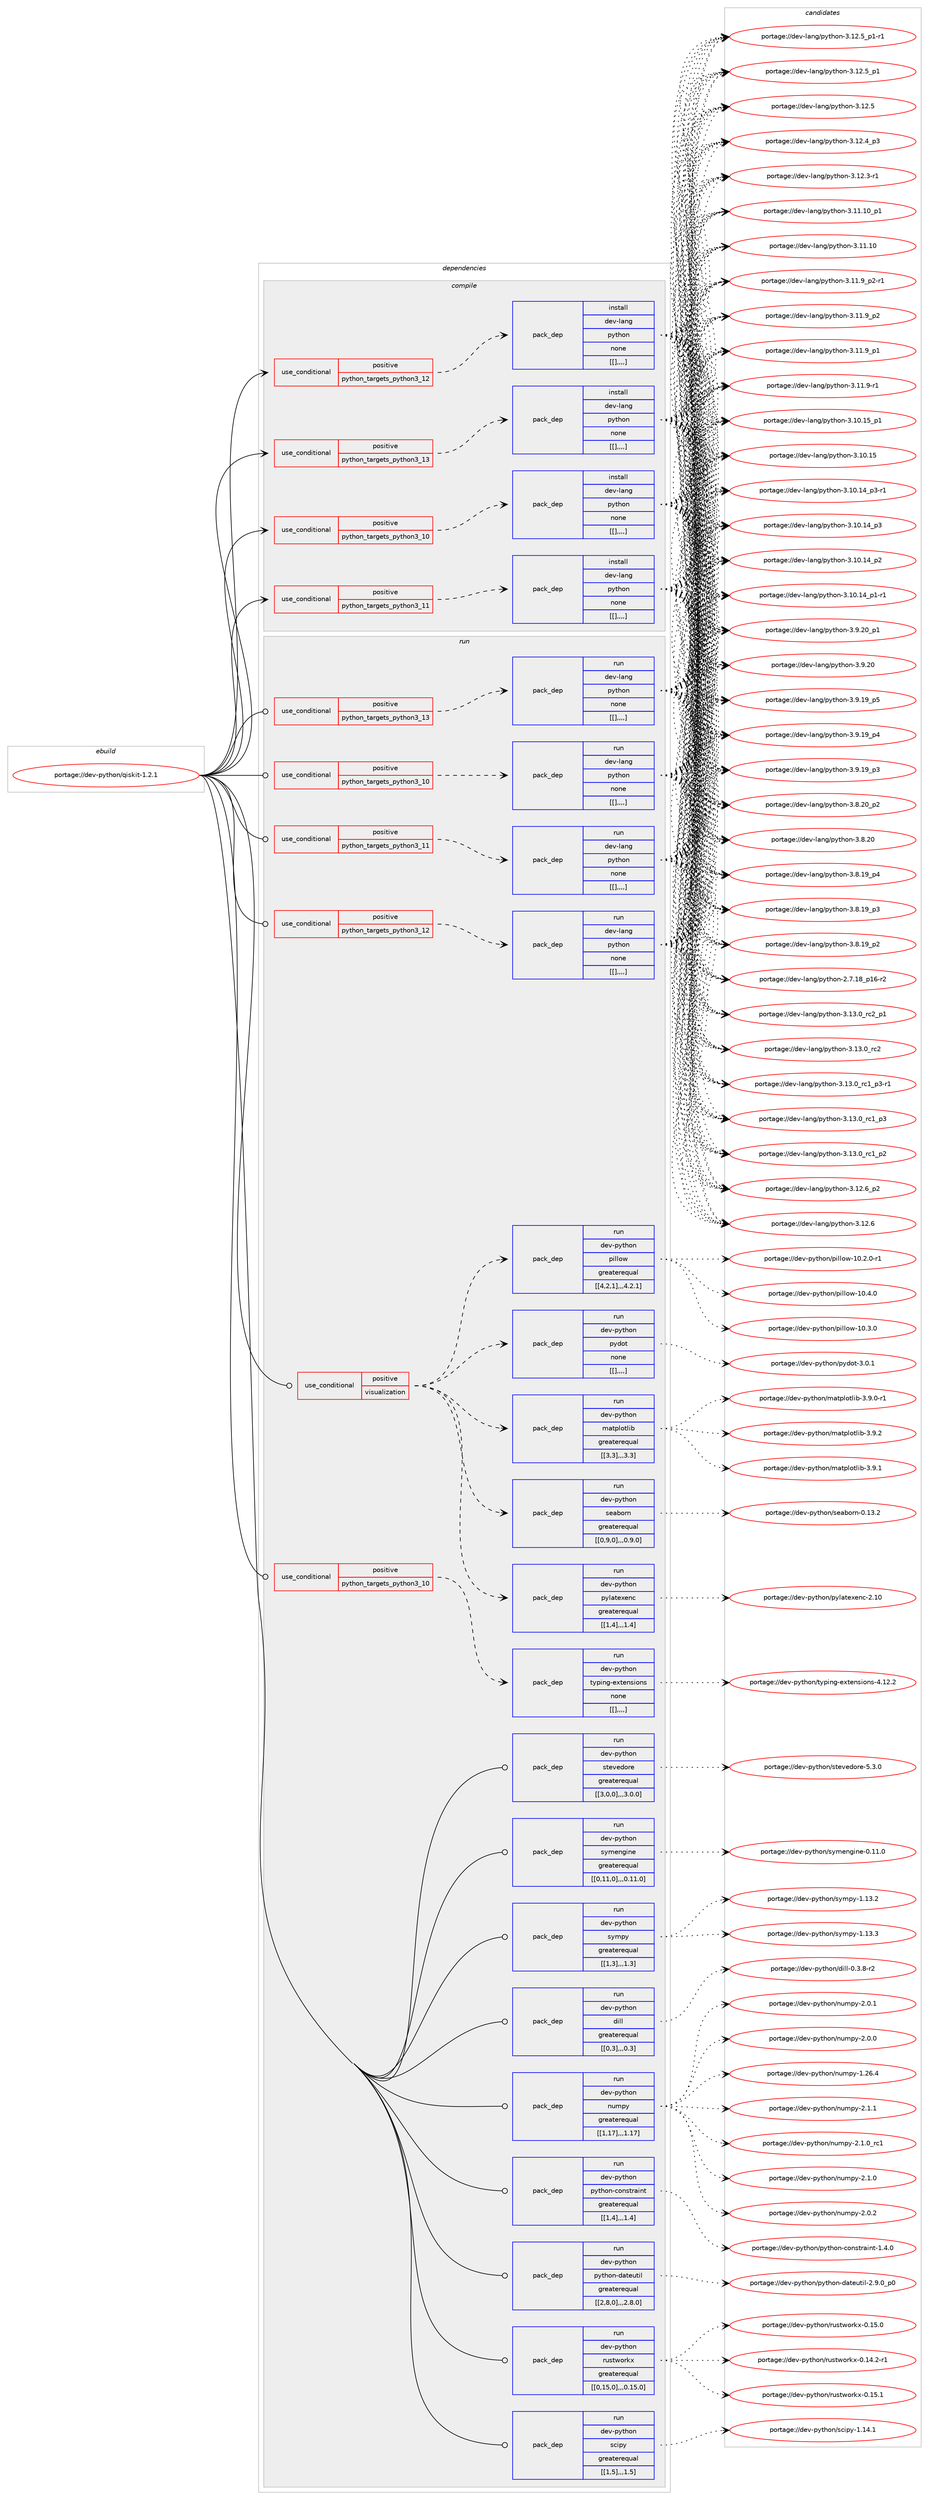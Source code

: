 digraph prolog {

# *************
# Graph options
# *************

newrank=true;
concentrate=true;
compound=true;
graph [rankdir=LR,fontname=Helvetica,fontsize=10,ranksep=1.5];#, ranksep=2.5, nodesep=0.2];
edge  [arrowhead=vee];
node  [fontname=Helvetica,fontsize=10];

# **********
# The ebuild
# **********

subgraph cluster_leftcol {
color=gray;
label=<<i>ebuild</i>>;
id [label="portage://dev-python/qiskit-1.2.1", color=red, width=4, href="../dev-python/qiskit-1.2.1.svg"];
}

# ****************
# The dependencies
# ****************

subgraph cluster_midcol {
color=gray;
label=<<i>dependencies</i>>;
subgraph cluster_compile {
fillcolor="#eeeeee";
style=filled;
label=<<i>compile</i>>;
subgraph cond40406 {
dependency164394 [label=<<TABLE BORDER="0" CELLBORDER="1" CELLSPACING="0" CELLPADDING="4"><TR><TD ROWSPAN="3" CELLPADDING="10">use_conditional</TD></TR><TR><TD>positive</TD></TR><TR><TD>python_targets_python3_10</TD></TR></TABLE>>, shape=none, color=red];
subgraph pack122730 {
dependency164395 [label=<<TABLE BORDER="0" CELLBORDER="1" CELLSPACING="0" CELLPADDING="4" WIDTH="220"><TR><TD ROWSPAN="6" CELLPADDING="30">pack_dep</TD></TR><TR><TD WIDTH="110">install</TD></TR><TR><TD>dev-lang</TD></TR><TR><TD>python</TD></TR><TR><TD>none</TD></TR><TR><TD>[[],,,,]</TD></TR></TABLE>>, shape=none, color=blue];
}
dependency164394:e -> dependency164395:w [weight=20,style="dashed",arrowhead="vee"];
}
id:e -> dependency164394:w [weight=20,style="solid",arrowhead="vee"];
subgraph cond40407 {
dependency164396 [label=<<TABLE BORDER="0" CELLBORDER="1" CELLSPACING="0" CELLPADDING="4"><TR><TD ROWSPAN="3" CELLPADDING="10">use_conditional</TD></TR><TR><TD>positive</TD></TR><TR><TD>python_targets_python3_11</TD></TR></TABLE>>, shape=none, color=red];
subgraph pack122731 {
dependency164397 [label=<<TABLE BORDER="0" CELLBORDER="1" CELLSPACING="0" CELLPADDING="4" WIDTH="220"><TR><TD ROWSPAN="6" CELLPADDING="30">pack_dep</TD></TR><TR><TD WIDTH="110">install</TD></TR><TR><TD>dev-lang</TD></TR><TR><TD>python</TD></TR><TR><TD>none</TD></TR><TR><TD>[[],,,,]</TD></TR></TABLE>>, shape=none, color=blue];
}
dependency164396:e -> dependency164397:w [weight=20,style="dashed",arrowhead="vee"];
}
id:e -> dependency164396:w [weight=20,style="solid",arrowhead="vee"];
subgraph cond40408 {
dependency164398 [label=<<TABLE BORDER="0" CELLBORDER="1" CELLSPACING="0" CELLPADDING="4"><TR><TD ROWSPAN="3" CELLPADDING="10">use_conditional</TD></TR><TR><TD>positive</TD></TR><TR><TD>python_targets_python3_12</TD></TR></TABLE>>, shape=none, color=red];
subgraph pack122732 {
dependency164399 [label=<<TABLE BORDER="0" CELLBORDER="1" CELLSPACING="0" CELLPADDING="4" WIDTH="220"><TR><TD ROWSPAN="6" CELLPADDING="30">pack_dep</TD></TR><TR><TD WIDTH="110">install</TD></TR><TR><TD>dev-lang</TD></TR><TR><TD>python</TD></TR><TR><TD>none</TD></TR><TR><TD>[[],,,,]</TD></TR></TABLE>>, shape=none, color=blue];
}
dependency164398:e -> dependency164399:w [weight=20,style="dashed",arrowhead="vee"];
}
id:e -> dependency164398:w [weight=20,style="solid",arrowhead="vee"];
subgraph cond40409 {
dependency164400 [label=<<TABLE BORDER="0" CELLBORDER="1" CELLSPACING="0" CELLPADDING="4"><TR><TD ROWSPAN="3" CELLPADDING="10">use_conditional</TD></TR><TR><TD>positive</TD></TR><TR><TD>python_targets_python3_13</TD></TR></TABLE>>, shape=none, color=red];
subgraph pack122733 {
dependency164401 [label=<<TABLE BORDER="0" CELLBORDER="1" CELLSPACING="0" CELLPADDING="4" WIDTH="220"><TR><TD ROWSPAN="6" CELLPADDING="30">pack_dep</TD></TR><TR><TD WIDTH="110">install</TD></TR><TR><TD>dev-lang</TD></TR><TR><TD>python</TD></TR><TR><TD>none</TD></TR><TR><TD>[[],,,,]</TD></TR></TABLE>>, shape=none, color=blue];
}
dependency164400:e -> dependency164401:w [weight=20,style="dashed",arrowhead="vee"];
}
id:e -> dependency164400:w [weight=20,style="solid",arrowhead="vee"];
}
subgraph cluster_compileandrun {
fillcolor="#eeeeee";
style=filled;
label=<<i>compile and run</i>>;
}
subgraph cluster_run {
fillcolor="#eeeeee";
style=filled;
label=<<i>run</i>>;
subgraph cond40410 {
dependency164402 [label=<<TABLE BORDER="0" CELLBORDER="1" CELLSPACING="0" CELLPADDING="4"><TR><TD ROWSPAN="3" CELLPADDING="10">use_conditional</TD></TR><TR><TD>positive</TD></TR><TR><TD>python_targets_python3_10</TD></TR></TABLE>>, shape=none, color=red];
subgraph pack122734 {
dependency164403 [label=<<TABLE BORDER="0" CELLBORDER="1" CELLSPACING="0" CELLPADDING="4" WIDTH="220"><TR><TD ROWSPAN="6" CELLPADDING="30">pack_dep</TD></TR><TR><TD WIDTH="110">run</TD></TR><TR><TD>dev-lang</TD></TR><TR><TD>python</TD></TR><TR><TD>none</TD></TR><TR><TD>[[],,,,]</TD></TR></TABLE>>, shape=none, color=blue];
}
dependency164402:e -> dependency164403:w [weight=20,style="dashed",arrowhead="vee"];
}
id:e -> dependency164402:w [weight=20,style="solid",arrowhead="odot"];
subgraph cond40411 {
dependency164404 [label=<<TABLE BORDER="0" CELLBORDER="1" CELLSPACING="0" CELLPADDING="4"><TR><TD ROWSPAN="3" CELLPADDING="10">use_conditional</TD></TR><TR><TD>positive</TD></TR><TR><TD>python_targets_python3_10</TD></TR></TABLE>>, shape=none, color=red];
subgraph pack122735 {
dependency164405 [label=<<TABLE BORDER="0" CELLBORDER="1" CELLSPACING="0" CELLPADDING="4" WIDTH="220"><TR><TD ROWSPAN="6" CELLPADDING="30">pack_dep</TD></TR><TR><TD WIDTH="110">run</TD></TR><TR><TD>dev-python</TD></TR><TR><TD>typing-extensions</TD></TR><TR><TD>none</TD></TR><TR><TD>[[],,,,]</TD></TR></TABLE>>, shape=none, color=blue];
}
dependency164404:e -> dependency164405:w [weight=20,style="dashed",arrowhead="vee"];
}
id:e -> dependency164404:w [weight=20,style="solid",arrowhead="odot"];
subgraph cond40412 {
dependency164406 [label=<<TABLE BORDER="0" CELLBORDER="1" CELLSPACING="0" CELLPADDING="4"><TR><TD ROWSPAN="3" CELLPADDING="10">use_conditional</TD></TR><TR><TD>positive</TD></TR><TR><TD>python_targets_python3_11</TD></TR></TABLE>>, shape=none, color=red];
subgraph pack122736 {
dependency164407 [label=<<TABLE BORDER="0" CELLBORDER="1" CELLSPACING="0" CELLPADDING="4" WIDTH="220"><TR><TD ROWSPAN="6" CELLPADDING="30">pack_dep</TD></TR><TR><TD WIDTH="110">run</TD></TR><TR><TD>dev-lang</TD></TR><TR><TD>python</TD></TR><TR><TD>none</TD></TR><TR><TD>[[],,,,]</TD></TR></TABLE>>, shape=none, color=blue];
}
dependency164406:e -> dependency164407:w [weight=20,style="dashed",arrowhead="vee"];
}
id:e -> dependency164406:w [weight=20,style="solid",arrowhead="odot"];
subgraph cond40413 {
dependency164408 [label=<<TABLE BORDER="0" CELLBORDER="1" CELLSPACING="0" CELLPADDING="4"><TR><TD ROWSPAN="3" CELLPADDING="10">use_conditional</TD></TR><TR><TD>positive</TD></TR><TR><TD>python_targets_python3_12</TD></TR></TABLE>>, shape=none, color=red];
subgraph pack122737 {
dependency164409 [label=<<TABLE BORDER="0" CELLBORDER="1" CELLSPACING="0" CELLPADDING="4" WIDTH="220"><TR><TD ROWSPAN="6" CELLPADDING="30">pack_dep</TD></TR><TR><TD WIDTH="110">run</TD></TR><TR><TD>dev-lang</TD></TR><TR><TD>python</TD></TR><TR><TD>none</TD></TR><TR><TD>[[],,,,]</TD></TR></TABLE>>, shape=none, color=blue];
}
dependency164408:e -> dependency164409:w [weight=20,style="dashed",arrowhead="vee"];
}
id:e -> dependency164408:w [weight=20,style="solid",arrowhead="odot"];
subgraph cond40414 {
dependency164410 [label=<<TABLE BORDER="0" CELLBORDER="1" CELLSPACING="0" CELLPADDING="4"><TR><TD ROWSPAN="3" CELLPADDING="10">use_conditional</TD></TR><TR><TD>positive</TD></TR><TR><TD>python_targets_python3_13</TD></TR></TABLE>>, shape=none, color=red];
subgraph pack122738 {
dependency164411 [label=<<TABLE BORDER="0" CELLBORDER="1" CELLSPACING="0" CELLPADDING="4" WIDTH="220"><TR><TD ROWSPAN="6" CELLPADDING="30">pack_dep</TD></TR><TR><TD WIDTH="110">run</TD></TR><TR><TD>dev-lang</TD></TR><TR><TD>python</TD></TR><TR><TD>none</TD></TR><TR><TD>[[],,,,]</TD></TR></TABLE>>, shape=none, color=blue];
}
dependency164410:e -> dependency164411:w [weight=20,style="dashed",arrowhead="vee"];
}
id:e -> dependency164410:w [weight=20,style="solid",arrowhead="odot"];
subgraph cond40415 {
dependency164412 [label=<<TABLE BORDER="0" CELLBORDER="1" CELLSPACING="0" CELLPADDING="4"><TR><TD ROWSPAN="3" CELLPADDING="10">use_conditional</TD></TR><TR><TD>positive</TD></TR><TR><TD>visualization</TD></TR></TABLE>>, shape=none, color=red];
subgraph pack122739 {
dependency164413 [label=<<TABLE BORDER="0" CELLBORDER="1" CELLSPACING="0" CELLPADDING="4" WIDTH="220"><TR><TD ROWSPAN="6" CELLPADDING="30">pack_dep</TD></TR><TR><TD WIDTH="110">run</TD></TR><TR><TD>dev-python</TD></TR><TR><TD>matplotlib</TD></TR><TR><TD>greaterequal</TD></TR><TR><TD>[[3,3],,,3.3]</TD></TR></TABLE>>, shape=none, color=blue];
}
dependency164412:e -> dependency164413:w [weight=20,style="dashed",arrowhead="vee"];
subgraph pack122740 {
dependency164414 [label=<<TABLE BORDER="0" CELLBORDER="1" CELLSPACING="0" CELLPADDING="4" WIDTH="220"><TR><TD ROWSPAN="6" CELLPADDING="30">pack_dep</TD></TR><TR><TD WIDTH="110">run</TD></TR><TR><TD>dev-python</TD></TR><TR><TD>pydot</TD></TR><TR><TD>none</TD></TR><TR><TD>[[],,,,]</TD></TR></TABLE>>, shape=none, color=blue];
}
dependency164412:e -> dependency164414:w [weight=20,style="dashed",arrowhead="vee"];
subgraph pack122741 {
dependency164415 [label=<<TABLE BORDER="0" CELLBORDER="1" CELLSPACING="0" CELLPADDING="4" WIDTH="220"><TR><TD ROWSPAN="6" CELLPADDING="30">pack_dep</TD></TR><TR><TD WIDTH="110">run</TD></TR><TR><TD>dev-python</TD></TR><TR><TD>pillow</TD></TR><TR><TD>greaterequal</TD></TR><TR><TD>[[4,2,1],,,4.2.1]</TD></TR></TABLE>>, shape=none, color=blue];
}
dependency164412:e -> dependency164415:w [weight=20,style="dashed",arrowhead="vee"];
subgraph pack122742 {
dependency164416 [label=<<TABLE BORDER="0" CELLBORDER="1" CELLSPACING="0" CELLPADDING="4" WIDTH="220"><TR><TD ROWSPAN="6" CELLPADDING="30">pack_dep</TD></TR><TR><TD WIDTH="110">run</TD></TR><TR><TD>dev-python</TD></TR><TR><TD>pylatexenc</TD></TR><TR><TD>greaterequal</TD></TR><TR><TD>[[1,4],,,1.4]</TD></TR></TABLE>>, shape=none, color=blue];
}
dependency164412:e -> dependency164416:w [weight=20,style="dashed",arrowhead="vee"];
subgraph pack122743 {
dependency164417 [label=<<TABLE BORDER="0" CELLBORDER="1" CELLSPACING="0" CELLPADDING="4" WIDTH="220"><TR><TD ROWSPAN="6" CELLPADDING="30">pack_dep</TD></TR><TR><TD WIDTH="110">run</TD></TR><TR><TD>dev-python</TD></TR><TR><TD>seaborn</TD></TR><TR><TD>greaterequal</TD></TR><TR><TD>[[0,9,0],,,0.9.0]</TD></TR></TABLE>>, shape=none, color=blue];
}
dependency164412:e -> dependency164417:w [weight=20,style="dashed",arrowhead="vee"];
}
id:e -> dependency164412:w [weight=20,style="solid",arrowhead="odot"];
subgraph pack122744 {
dependency164418 [label=<<TABLE BORDER="0" CELLBORDER="1" CELLSPACING="0" CELLPADDING="4" WIDTH="220"><TR><TD ROWSPAN="6" CELLPADDING="30">pack_dep</TD></TR><TR><TD WIDTH="110">run</TD></TR><TR><TD>dev-python</TD></TR><TR><TD>dill</TD></TR><TR><TD>greaterequal</TD></TR><TR><TD>[[0,3],,,0.3]</TD></TR></TABLE>>, shape=none, color=blue];
}
id:e -> dependency164418:w [weight=20,style="solid",arrowhead="odot"];
subgraph pack122745 {
dependency164419 [label=<<TABLE BORDER="0" CELLBORDER="1" CELLSPACING="0" CELLPADDING="4" WIDTH="220"><TR><TD ROWSPAN="6" CELLPADDING="30">pack_dep</TD></TR><TR><TD WIDTH="110">run</TD></TR><TR><TD>dev-python</TD></TR><TR><TD>numpy</TD></TR><TR><TD>greaterequal</TD></TR><TR><TD>[[1,17],,,1.17]</TD></TR></TABLE>>, shape=none, color=blue];
}
id:e -> dependency164419:w [weight=20,style="solid",arrowhead="odot"];
subgraph pack122746 {
dependency164420 [label=<<TABLE BORDER="0" CELLBORDER="1" CELLSPACING="0" CELLPADDING="4" WIDTH="220"><TR><TD ROWSPAN="6" CELLPADDING="30">pack_dep</TD></TR><TR><TD WIDTH="110">run</TD></TR><TR><TD>dev-python</TD></TR><TR><TD>python-constraint</TD></TR><TR><TD>greaterequal</TD></TR><TR><TD>[[1,4],,,1.4]</TD></TR></TABLE>>, shape=none, color=blue];
}
id:e -> dependency164420:w [weight=20,style="solid",arrowhead="odot"];
subgraph pack122747 {
dependency164421 [label=<<TABLE BORDER="0" CELLBORDER="1" CELLSPACING="0" CELLPADDING="4" WIDTH="220"><TR><TD ROWSPAN="6" CELLPADDING="30">pack_dep</TD></TR><TR><TD WIDTH="110">run</TD></TR><TR><TD>dev-python</TD></TR><TR><TD>python-dateutil</TD></TR><TR><TD>greaterequal</TD></TR><TR><TD>[[2,8,0],,,2.8.0]</TD></TR></TABLE>>, shape=none, color=blue];
}
id:e -> dependency164421:w [weight=20,style="solid",arrowhead="odot"];
subgraph pack122748 {
dependency164422 [label=<<TABLE BORDER="0" CELLBORDER="1" CELLSPACING="0" CELLPADDING="4" WIDTH="220"><TR><TD ROWSPAN="6" CELLPADDING="30">pack_dep</TD></TR><TR><TD WIDTH="110">run</TD></TR><TR><TD>dev-python</TD></TR><TR><TD>rustworkx</TD></TR><TR><TD>greaterequal</TD></TR><TR><TD>[[0,15,0],,,0.15.0]</TD></TR></TABLE>>, shape=none, color=blue];
}
id:e -> dependency164422:w [weight=20,style="solid",arrowhead="odot"];
subgraph pack122749 {
dependency164423 [label=<<TABLE BORDER="0" CELLBORDER="1" CELLSPACING="0" CELLPADDING="4" WIDTH="220"><TR><TD ROWSPAN="6" CELLPADDING="30">pack_dep</TD></TR><TR><TD WIDTH="110">run</TD></TR><TR><TD>dev-python</TD></TR><TR><TD>scipy</TD></TR><TR><TD>greaterequal</TD></TR><TR><TD>[[1,5],,,1.5]</TD></TR></TABLE>>, shape=none, color=blue];
}
id:e -> dependency164423:w [weight=20,style="solid",arrowhead="odot"];
subgraph pack122750 {
dependency164424 [label=<<TABLE BORDER="0" CELLBORDER="1" CELLSPACING="0" CELLPADDING="4" WIDTH="220"><TR><TD ROWSPAN="6" CELLPADDING="30">pack_dep</TD></TR><TR><TD WIDTH="110">run</TD></TR><TR><TD>dev-python</TD></TR><TR><TD>stevedore</TD></TR><TR><TD>greaterequal</TD></TR><TR><TD>[[3,0,0],,,3.0.0]</TD></TR></TABLE>>, shape=none, color=blue];
}
id:e -> dependency164424:w [weight=20,style="solid",arrowhead="odot"];
subgraph pack122751 {
dependency164425 [label=<<TABLE BORDER="0" CELLBORDER="1" CELLSPACING="0" CELLPADDING="4" WIDTH="220"><TR><TD ROWSPAN="6" CELLPADDING="30">pack_dep</TD></TR><TR><TD WIDTH="110">run</TD></TR><TR><TD>dev-python</TD></TR><TR><TD>symengine</TD></TR><TR><TD>greaterequal</TD></TR><TR><TD>[[0,11,0],,,0.11.0]</TD></TR></TABLE>>, shape=none, color=blue];
}
id:e -> dependency164425:w [weight=20,style="solid",arrowhead="odot"];
subgraph pack122752 {
dependency164426 [label=<<TABLE BORDER="0" CELLBORDER="1" CELLSPACING="0" CELLPADDING="4" WIDTH="220"><TR><TD ROWSPAN="6" CELLPADDING="30">pack_dep</TD></TR><TR><TD WIDTH="110">run</TD></TR><TR><TD>dev-python</TD></TR><TR><TD>sympy</TD></TR><TR><TD>greaterequal</TD></TR><TR><TD>[[1,3],,,1.3]</TD></TR></TABLE>>, shape=none, color=blue];
}
id:e -> dependency164426:w [weight=20,style="solid",arrowhead="odot"];
}
}

# **************
# The candidates
# **************

subgraph cluster_choices {
rank=same;
color=gray;
label=<<i>candidates</i>>;

subgraph choice122730 {
color=black;
nodesep=1;
choice100101118451089711010347112121116104111110455146495146489511499509511249 [label="portage://dev-lang/python-3.13.0_rc2_p1", color=red, width=4,href="../dev-lang/python-3.13.0_rc2_p1.svg"];
choice10010111845108971101034711212111610411111045514649514648951149950 [label="portage://dev-lang/python-3.13.0_rc2", color=red, width=4,href="../dev-lang/python-3.13.0_rc2.svg"];
choice1001011184510897110103471121211161041111104551464951464895114994995112514511449 [label="portage://dev-lang/python-3.13.0_rc1_p3-r1", color=red, width=4,href="../dev-lang/python-3.13.0_rc1_p3-r1.svg"];
choice100101118451089711010347112121116104111110455146495146489511499499511251 [label="portage://dev-lang/python-3.13.0_rc1_p3", color=red, width=4,href="../dev-lang/python-3.13.0_rc1_p3.svg"];
choice100101118451089711010347112121116104111110455146495146489511499499511250 [label="portage://dev-lang/python-3.13.0_rc1_p2", color=red, width=4,href="../dev-lang/python-3.13.0_rc1_p2.svg"];
choice100101118451089711010347112121116104111110455146495046549511250 [label="portage://dev-lang/python-3.12.6_p2", color=red, width=4,href="../dev-lang/python-3.12.6_p2.svg"];
choice10010111845108971101034711212111610411111045514649504654 [label="portage://dev-lang/python-3.12.6", color=red, width=4,href="../dev-lang/python-3.12.6.svg"];
choice1001011184510897110103471121211161041111104551464950465395112494511449 [label="portage://dev-lang/python-3.12.5_p1-r1", color=red, width=4,href="../dev-lang/python-3.12.5_p1-r1.svg"];
choice100101118451089711010347112121116104111110455146495046539511249 [label="portage://dev-lang/python-3.12.5_p1", color=red, width=4,href="../dev-lang/python-3.12.5_p1.svg"];
choice10010111845108971101034711212111610411111045514649504653 [label="portage://dev-lang/python-3.12.5", color=red, width=4,href="../dev-lang/python-3.12.5.svg"];
choice100101118451089711010347112121116104111110455146495046529511251 [label="portage://dev-lang/python-3.12.4_p3", color=red, width=4,href="../dev-lang/python-3.12.4_p3.svg"];
choice100101118451089711010347112121116104111110455146495046514511449 [label="portage://dev-lang/python-3.12.3-r1", color=red, width=4,href="../dev-lang/python-3.12.3-r1.svg"];
choice10010111845108971101034711212111610411111045514649494649489511249 [label="portage://dev-lang/python-3.11.10_p1", color=red, width=4,href="../dev-lang/python-3.11.10_p1.svg"];
choice1001011184510897110103471121211161041111104551464949464948 [label="portage://dev-lang/python-3.11.10", color=red, width=4,href="../dev-lang/python-3.11.10.svg"];
choice1001011184510897110103471121211161041111104551464949465795112504511449 [label="portage://dev-lang/python-3.11.9_p2-r1", color=red, width=4,href="../dev-lang/python-3.11.9_p2-r1.svg"];
choice100101118451089711010347112121116104111110455146494946579511250 [label="portage://dev-lang/python-3.11.9_p2", color=red, width=4,href="../dev-lang/python-3.11.9_p2.svg"];
choice100101118451089711010347112121116104111110455146494946579511249 [label="portage://dev-lang/python-3.11.9_p1", color=red, width=4,href="../dev-lang/python-3.11.9_p1.svg"];
choice100101118451089711010347112121116104111110455146494946574511449 [label="portage://dev-lang/python-3.11.9-r1", color=red, width=4,href="../dev-lang/python-3.11.9-r1.svg"];
choice10010111845108971101034711212111610411111045514649484649539511249 [label="portage://dev-lang/python-3.10.15_p1", color=red, width=4,href="../dev-lang/python-3.10.15_p1.svg"];
choice1001011184510897110103471121211161041111104551464948464953 [label="portage://dev-lang/python-3.10.15", color=red, width=4,href="../dev-lang/python-3.10.15.svg"];
choice100101118451089711010347112121116104111110455146494846495295112514511449 [label="portage://dev-lang/python-3.10.14_p3-r1", color=red, width=4,href="../dev-lang/python-3.10.14_p3-r1.svg"];
choice10010111845108971101034711212111610411111045514649484649529511251 [label="portage://dev-lang/python-3.10.14_p3", color=red, width=4,href="../dev-lang/python-3.10.14_p3.svg"];
choice10010111845108971101034711212111610411111045514649484649529511250 [label="portage://dev-lang/python-3.10.14_p2", color=red, width=4,href="../dev-lang/python-3.10.14_p2.svg"];
choice100101118451089711010347112121116104111110455146494846495295112494511449 [label="portage://dev-lang/python-3.10.14_p1-r1", color=red, width=4,href="../dev-lang/python-3.10.14_p1-r1.svg"];
choice100101118451089711010347112121116104111110455146574650489511249 [label="portage://dev-lang/python-3.9.20_p1", color=red, width=4,href="../dev-lang/python-3.9.20_p1.svg"];
choice10010111845108971101034711212111610411111045514657465048 [label="portage://dev-lang/python-3.9.20", color=red, width=4,href="../dev-lang/python-3.9.20.svg"];
choice100101118451089711010347112121116104111110455146574649579511253 [label="portage://dev-lang/python-3.9.19_p5", color=red, width=4,href="../dev-lang/python-3.9.19_p5.svg"];
choice100101118451089711010347112121116104111110455146574649579511252 [label="portage://dev-lang/python-3.9.19_p4", color=red, width=4,href="../dev-lang/python-3.9.19_p4.svg"];
choice100101118451089711010347112121116104111110455146574649579511251 [label="portage://dev-lang/python-3.9.19_p3", color=red, width=4,href="../dev-lang/python-3.9.19_p3.svg"];
choice100101118451089711010347112121116104111110455146564650489511250 [label="portage://dev-lang/python-3.8.20_p2", color=red, width=4,href="../dev-lang/python-3.8.20_p2.svg"];
choice10010111845108971101034711212111610411111045514656465048 [label="portage://dev-lang/python-3.8.20", color=red, width=4,href="../dev-lang/python-3.8.20.svg"];
choice100101118451089711010347112121116104111110455146564649579511252 [label="portage://dev-lang/python-3.8.19_p4", color=red, width=4,href="../dev-lang/python-3.8.19_p4.svg"];
choice100101118451089711010347112121116104111110455146564649579511251 [label="portage://dev-lang/python-3.8.19_p3", color=red, width=4,href="../dev-lang/python-3.8.19_p3.svg"];
choice100101118451089711010347112121116104111110455146564649579511250 [label="portage://dev-lang/python-3.8.19_p2", color=red, width=4,href="../dev-lang/python-3.8.19_p2.svg"];
choice100101118451089711010347112121116104111110455046554649569511249544511450 [label="portage://dev-lang/python-2.7.18_p16-r2", color=red, width=4,href="../dev-lang/python-2.7.18_p16-r2.svg"];
dependency164395:e -> choice100101118451089711010347112121116104111110455146495146489511499509511249:w [style=dotted,weight="100"];
dependency164395:e -> choice10010111845108971101034711212111610411111045514649514648951149950:w [style=dotted,weight="100"];
dependency164395:e -> choice1001011184510897110103471121211161041111104551464951464895114994995112514511449:w [style=dotted,weight="100"];
dependency164395:e -> choice100101118451089711010347112121116104111110455146495146489511499499511251:w [style=dotted,weight="100"];
dependency164395:e -> choice100101118451089711010347112121116104111110455146495146489511499499511250:w [style=dotted,weight="100"];
dependency164395:e -> choice100101118451089711010347112121116104111110455146495046549511250:w [style=dotted,weight="100"];
dependency164395:e -> choice10010111845108971101034711212111610411111045514649504654:w [style=dotted,weight="100"];
dependency164395:e -> choice1001011184510897110103471121211161041111104551464950465395112494511449:w [style=dotted,weight="100"];
dependency164395:e -> choice100101118451089711010347112121116104111110455146495046539511249:w [style=dotted,weight="100"];
dependency164395:e -> choice10010111845108971101034711212111610411111045514649504653:w [style=dotted,weight="100"];
dependency164395:e -> choice100101118451089711010347112121116104111110455146495046529511251:w [style=dotted,weight="100"];
dependency164395:e -> choice100101118451089711010347112121116104111110455146495046514511449:w [style=dotted,weight="100"];
dependency164395:e -> choice10010111845108971101034711212111610411111045514649494649489511249:w [style=dotted,weight="100"];
dependency164395:e -> choice1001011184510897110103471121211161041111104551464949464948:w [style=dotted,weight="100"];
dependency164395:e -> choice1001011184510897110103471121211161041111104551464949465795112504511449:w [style=dotted,weight="100"];
dependency164395:e -> choice100101118451089711010347112121116104111110455146494946579511250:w [style=dotted,weight="100"];
dependency164395:e -> choice100101118451089711010347112121116104111110455146494946579511249:w [style=dotted,weight="100"];
dependency164395:e -> choice100101118451089711010347112121116104111110455146494946574511449:w [style=dotted,weight="100"];
dependency164395:e -> choice10010111845108971101034711212111610411111045514649484649539511249:w [style=dotted,weight="100"];
dependency164395:e -> choice1001011184510897110103471121211161041111104551464948464953:w [style=dotted,weight="100"];
dependency164395:e -> choice100101118451089711010347112121116104111110455146494846495295112514511449:w [style=dotted,weight="100"];
dependency164395:e -> choice10010111845108971101034711212111610411111045514649484649529511251:w [style=dotted,weight="100"];
dependency164395:e -> choice10010111845108971101034711212111610411111045514649484649529511250:w [style=dotted,weight="100"];
dependency164395:e -> choice100101118451089711010347112121116104111110455146494846495295112494511449:w [style=dotted,weight="100"];
dependency164395:e -> choice100101118451089711010347112121116104111110455146574650489511249:w [style=dotted,weight="100"];
dependency164395:e -> choice10010111845108971101034711212111610411111045514657465048:w [style=dotted,weight="100"];
dependency164395:e -> choice100101118451089711010347112121116104111110455146574649579511253:w [style=dotted,weight="100"];
dependency164395:e -> choice100101118451089711010347112121116104111110455146574649579511252:w [style=dotted,weight="100"];
dependency164395:e -> choice100101118451089711010347112121116104111110455146574649579511251:w [style=dotted,weight="100"];
dependency164395:e -> choice100101118451089711010347112121116104111110455146564650489511250:w [style=dotted,weight="100"];
dependency164395:e -> choice10010111845108971101034711212111610411111045514656465048:w [style=dotted,weight="100"];
dependency164395:e -> choice100101118451089711010347112121116104111110455146564649579511252:w [style=dotted,weight="100"];
dependency164395:e -> choice100101118451089711010347112121116104111110455146564649579511251:w [style=dotted,weight="100"];
dependency164395:e -> choice100101118451089711010347112121116104111110455146564649579511250:w [style=dotted,weight="100"];
dependency164395:e -> choice100101118451089711010347112121116104111110455046554649569511249544511450:w [style=dotted,weight="100"];
}
subgraph choice122731 {
color=black;
nodesep=1;
choice100101118451089711010347112121116104111110455146495146489511499509511249 [label="portage://dev-lang/python-3.13.0_rc2_p1", color=red, width=4,href="../dev-lang/python-3.13.0_rc2_p1.svg"];
choice10010111845108971101034711212111610411111045514649514648951149950 [label="portage://dev-lang/python-3.13.0_rc2", color=red, width=4,href="../dev-lang/python-3.13.0_rc2.svg"];
choice1001011184510897110103471121211161041111104551464951464895114994995112514511449 [label="portage://dev-lang/python-3.13.0_rc1_p3-r1", color=red, width=4,href="../dev-lang/python-3.13.0_rc1_p3-r1.svg"];
choice100101118451089711010347112121116104111110455146495146489511499499511251 [label="portage://dev-lang/python-3.13.0_rc1_p3", color=red, width=4,href="../dev-lang/python-3.13.0_rc1_p3.svg"];
choice100101118451089711010347112121116104111110455146495146489511499499511250 [label="portage://dev-lang/python-3.13.0_rc1_p2", color=red, width=4,href="../dev-lang/python-3.13.0_rc1_p2.svg"];
choice100101118451089711010347112121116104111110455146495046549511250 [label="portage://dev-lang/python-3.12.6_p2", color=red, width=4,href="../dev-lang/python-3.12.6_p2.svg"];
choice10010111845108971101034711212111610411111045514649504654 [label="portage://dev-lang/python-3.12.6", color=red, width=4,href="../dev-lang/python-3.12.6.svg"];
choice1001011184510897110103471121211161041111104551464950465395112494511449 [label="portage://dev-lang/python-3.12.5_p1-r1", color=red, width=4,href="../dev-lang/python-3.12.5_p1-r1.svg"];
choice100101118451089711010347112121116104111110455146495046539511249 [label="portage://dev-lang/python-3.12.5_p1", color=red, width=4,href="../dev-lang/python-3.12.5_p1.svg"];
choice10010111845108971101034711212111610411111045514649504653 [label="portage://dev-lang/python-3.12.5", color=red, width=4,href="../dev-lang/python-3.12.5.svg"];
choice100101118451089711010347112121116104111110455146495046529511251 [label="portage://dev-lang/python-3.12.4_p3", color=red, width=4,href="../dev-lang/python-3.12.4_p3.svg"];
choice100101118451089711010347112121116104111110455146495046514511449 [label="portage://dev-lang/python-3.12.3-r1", color=red, width=4,href="../dev-lang/python-3.12.3-r1.svg"];
choice10010111845108971101034711212111610411111045514649494649489511249 [label="portage://dev-lang/python-3.11.10_p1", color=red, width=4,href="../dev-lang/python-3.11.10_p1.svg"];
choice1001011184510897110103471121211161041111104551464949464948 [label="portage://dev-lang/python-3.11.10", color=red, width=4,href="../dev-lang/python-3.11.10.svg"];
choice1001011184510897110103471121211161041111104551464949465795112504511449 [label="portage://dev-lang/python-3.11.9_p2-r1", color=red, width=4,href="../dev-lang/python-3.11.9_p2-r1.svg"];
choice100101118451089711010347112121116104111110455146494946579511250 [label="portage://dev-lang/python-3.11.9_p2", color=red, width=4,href="../dev-lang/python-3.11.9_p2.svg"];
choice100101118451089711010347112121116104111110455146494946579511249 [label="portage://dev-lang/python-3.11.9_p1", color=red, width=4,href="../dev-lang/python-3.11.9_p1.svg"];
choice100101118451089711010347112121116104111110455146494946574511449 [label="portage://dev-lang/python-3.11.9-r1", color=red, width=4,href="../dev-lang/python-3.11.9-r1.svg"];
choice10010111845108971101034711212111610411111045514649484649539511249 [label="portage://dev-lang/python-3.10.15_p1", color=red, width=4,href="../dev-lang/python-3.10.15_p1.svg"];
choice1001011184510897110103471121211161041111104551464948464953 [label="portage://dev-lang/python-3.10.15", color=red, width=4,href="../dev-lang/python-3.10.15.svg"];
choice100101118451089711010347112121116104111110455146494846495295112514511449 [label="portage://dev-lang/python-3.10.14_p3-r1", color=red, width=4,href="../dev-lang/python-3.10.14_p3-r1.svg"];
choice10010111845108971101034711212111610411111045514649484649529511251 [label="portage://dev-lang/python-3.10.14_p3", color=red, width=4,href="../dev-lang/python-3.10.14_p3.svg"];
choice10010111845108971101034711212111610411111045514649484649529511250 [label="portage://dev-lang/python-3.10.14_p2", color=red, width=4,href="../dev-lang/python-3.10.14_p2.svg"];
choice100101118451089711010347112121116104111110455146494846495295112494511449 [label="portage://dev-lang/python-3.10.14_p1-r1", color=red, width=4,href="../dev-lang/python-3.10.14_p1-r1.svg"];
choice100101118451089711010347112121116104111110455146574650489511249 [label="portage://dev-lang/python-3.9.20_p1", color=red, width=4,href="../dev-lang/python-3.9.20_p1.svg"];
choice10010111845108971101034711212111610411111045514657465048 [label="portage://dev-lang/python-3.9.20", color=red, width=4,href="../dev-lang/python-3.9.20.svg"];
choice100101118451089711010347112121116104111110455146574649579511253 [label="portage://dev-lang/python-3.9.19_p5", color=red, width=4,href="../dev-lang/python-3.9.19_p5.svg"];
choice100101118451089711010347112121116104111110455146574649579511252 [label="portage://dev-lang/python-3.9.19_p4", color=red, width=4,href="../dev-lang/python-3.9.19_p4.svg"];
choice100101118451089711010347112121116104111110455146574649579511251 [label="portage://dev-lang/python-3.9.19_p3", color=red, width=4,href="../dev-lang/python-3.9.19_p3.svg"];
choice100101118451089711010347112121116104111110455146564650489511250 [label="portage://dev-lang/python-3.8.20_p2", color=red, width=4,href="../dev-lang/python-3.8.20_p2.svg"];
choice10010111845108971101034711212111610411111045514656465048 [label="portage://dev-lang/python-3.8.20", color=red, width=4,href="../dev-lang/python-3.8.20.svg"];
choice100101118451089711010347112121116104111110455146564649579511252 [label="portage://dev-lang/python-3.8.19_p4", color=red, width=4,href="../dev-lang/python-3.8.19_p4.svg"];
choice100101118451089711010347112121116104111110455146564649579511251 [label="portage://dev-lang/python-3.8.19_p3", color=red, width=4,href="../dev-lang/python-3.8.19_p3.svg"];
choice100101118451089711010347112121116104111110455146564649579511250 [label="portage://dev-lang/python-3.8.19_p2", color=red, width=4,href="../dev-lang/python-3.8.19_p2.svg"];
choice100101118451089711010347112121116104111110455046554649569511249544511450 [label="portage://dev-lang/python-2.7.18_p16-r2", color=red, width=4,href="../dev-lang/python-2.7.18_p16-r2.svg"];
dependency164397:e -> choice100101118451089711010347112121116104111110455146495146489511499509511249:w [style=dotted,weight="100"];
dependency164397:e -> choice10010111845108971101034711212111610411111045514649514648951149950:w [style=dotted,weight="100"];
dependency164397:e -> choice1001011184510897110103471121211161041111104551464951464895114994995112514511449:w [style=dotted,weight="100"];
dependency164397:e -> choice100101118451089711010347112121116104111110455146495146489511499499511251:w [style=dotted,weight="100"];
dependency164397:e -> choice100101118451089711010347112121116104111110455146495146489511499499511250:w [style=dotted,weight="100"];
dependency164397:e -> choice100101118451089711010347112121116104111110455146495046549511250:w [style=dotted,weight="100"];
dependency164397:e -> choice10010111845108971101034711212111610411111045514649504654:w [style=dotted,weight="100"];
dependency164397:e -> choice1001011184510897110103471121211161041111104551464950465395112494511449:w [style=dotted,weight="100"];
dependency164397:e -> choice100101118451089711010347112121116104111110455146495046539511249:w [style=dotted,weight="100"];
dependency164397:e -> choice10010111845108971101034711212111610411111045514649504653:w [style=dotted,weight="100"];
dependency164397:e -> choice100101118451089711010347112121116104111110455146495046529511251:w [style=dotted,weight="100"];
dependency164397:e -> choice100101118451089711010347112121116104111110455146495046514511449:w [style=dotted,weight="100"];
dependency164397:e -> choice10010111845108971101034711212111610411111045514649494649489511249:w [style=dotted,weight="100"];
dependency164397:e -> choice1001011184510897110103471121211161041111104551464949464948:w [style=dotted,weight="100"];
dependency164397:e -> choice1001011184510897110103471121211161041111104551464949465795112504511449:w [style=dotted,weight="100"];
dependency164397:e -> choice100101118451089711010347112121116104111110455146494946579511250:w [style=dotted,weight="100"];
dependency164397:e -> choice100101118451089711010347112121116104111110455146494946579511249:w [style=dotted,weight="100"];
dependency164397:e -> choice100101118451089711010347112121116104111110455146494946574511449:w [style=dotted,weight="100"];
dependency164397:e -> choice10010111845108971101034711212111610411111045514649484649539511249:w [style=dotted,weight="100"];
dependency164397:e -> choice1001011184510897110103471121211161041111104551464948464953:w [style=dotted,weight="100"];
dependency164397:e -> choice100101118451089711010347112121116104111110455146494846495295112514511449:w [style=dotted,weight="100"];
dependency164397:e -> choice10010111845108971101034711212111610411111045514649484649529511251:w [style=dotted,weight="100"];
dependency164397:e -> choice10010111845108971101034711212111610411111045514649484649529511250:w [style=dotted,weight="100"];
dependency164397:e -> choice100101118451089711010347112121116104111110455146494846495295112494511449:w [style=dotted,weight="100"];
dependency164397:e -> choice100101118451089711010347112121116104111110455146574650489511249:w [style=dotted,weight="100"];
dependency164397:e -> choice10010111845108971101034711212111610411111045514657465048:w [style=dotted,weight="100"];
dependency164397:e -> choice100101118451089711010347112121116104111110455146574649579511253:w [style=dotted,weight="100"];
dependency164397:e -> choice100101118451089711010347112121116104111110455146574649579511252:w [style=dotted,weight="100"];
dependency164397:e -> choice100101118451089711010347112121116104111110455146574649579511251:w [style=dotted,weight="100"];
dependency164397:e -> choice100101118451089711010347112121116104111110455146564650489511250:w [style=dotted,weight="100"];
dependency164397:e -> choice10010111845108971101034711212111610411111045514656465048:w [style=dotted,weight="100"];
dependency164397:e -> choice100101118451089711010347112121116104111110455146564649579511252:w [style=dotted,weight="100"];
dependency164397:e -> choice100101118451089711010347112121116104111110455146564649579511251:w [style=dotted,weight="100"];
dependency164397:e -> choice100101118451089711010347112121116104111110455146564649579511250:w [style=dotted,weight="100"];
dependency164397:e -> choice100101118451089711010347112121116104111110455046554649569511249544511450:w [style=dotted,weight="100"];
}
subgraph choice122732 {
color=black;
nodesep=1;
choice100101118451089711010347112121116104111110455146495146489511499509511249 [label="portage://dev-lang/python-3.13.0_rc2_p1", color=red, width=4,href="../dev-lang/python-3.13.0_rc2_p1.svg"];
choice10010111845108971101034711212111610411111045514649514648951149950 [label="portage://dev-lang/python-3.13.0_rc2", color=red, width=4,href="../dev-lang/python-3.13.0_rc2.svg"];
choice1001011184510897110103471121211161041111104551464951464895114994995112514511449 [label="portage://dev-lang/python-3.13.0_rc1_p3-r1", color=red, width=4,href="../dev-lang/python-3.13.0_rc1_p3-r1.svg"];
choice100101118451089711010347112121116104111110455146495146489511499499511251 [label="portage://dev-lang/python-3.13.0_rc1_p3", color=red, width=4,href="../dev-lang/python-3.13.0_rc1_p3.svg"];
choice100101118451089711010347112121116104111110455146495146489511499499511250 [label="portage://dev-lang/python-3.13.0_rc1_p2", color=red, width=4,href="../dev-lang/python-3.13.0_rc1_p2.svg"];
choice100101118451089711010347112121116104111110455146495046549511250 [label="portage://dev-lang/python-3.12.6_p2", color=red, width=4,href="../dev-lang/python-3.12.6_p2.svg"];
choice10010111845108971101034711212111610411111045514649504654 [label="portage://dev-lang/python-3.12.6", color=red, width=4,href="../dev-lang/python-3.12.6.svg"];
choice1001011184510897110103471121211161041111104551464950465395112494511449 [label="portage://dev-lang/python-3.12.5_p1-r1", color=red, width=4,href="../dev-lang/python-3.12.5_p1-r1.svg"];
choice100101118451089711010347112121116104111110455146495046539511249 [label="portage://dev-lang/python-3.12.5_p1", color=red, width=4,href="../dev-lang/python-3.12.5_p1.svg"];
choice10010111845108971101034711212111610411111045514649504653 [label="portage://dev-lang/python-3.12.5", color=red, width=4,href="../dev-lang/python-3.12.5.svg"];
choice100101118451089711010347112121116104111110455146495046529511251 [label="portage://dev-lang/python-3.12.4_p3", color=red, width=4,href="../dev-lang/python-3.12.4_p3.svg"];
choice100101118451089711010347112121116104111110455146495046514511449 [label="portage://dev-lang/python-3.12.3-r1", color=red, width=4,href="../dev-lang/python-3.12.3-r1.svg"];
choice10010111845108971101034711212111610411111045514649494649489511249 [label="portage://dev-lang/python-3.11.10_p1", color=red, width=4,href="../dev-lang/python-3.11.10_p1.svg"];
choice1001011184510897110103471121211161041111104551464949464948 [label="portage://dev-lang/python-3.11.10", color=red, width=4,href="../dev-lang/python-3.11.10.svg"];
choice1001011184510897110103471121211161041111104551464949465795112504511449 [label="portage://dev-lang/python-3.11.9_p2-r1", color=red, width=4,href="../dev-lang/python-3.11.9_p2-r1.svg"];
choice100101118451089711010347112121116104111110455146494946579511250 [label="portage://dev-lang/python-3.11.9_p2", color=red, width=4,href="../dev-lang/python-3.11.9_p2.svg"];
choice100101118451089711010347112121116104111110455146494946579511249 [label="portage://dev-lang/python-3.11.9_p1", color=red, width=4,href="../dev-lang/python-3.11.9_p1.svg"];
choice100101118451089711010347112121116104111110455146494946574511449 [label="portage://dev-lang/python-3.11.9-r1", color=red, width=4,href="../dev-lang/python-3.11.9-r1.svg"];
choice10010111845108971101034711212111610411111045514649484649539511249 [label="portage://dev-lang/python-3.10.15_p1", color=red, width=4,href="../dev-lang/python-3.10.15_p1.svg"];
choice1001011184510897110103471121211161041111104551464948464953 [label="portage://dev-lang/python-3.10.15", color=red, width=4,href="../dev-lang/python-3.10.15.svg"];
choice100101118451089711010347112121116104111110455146494846495295112514511449 [label="portage://dev-lang/python-3.10.14_p3-r1", color=red, width=4,href="../dev-lang/python-3.10.14_p3-r1.svg"];
choice10010111845108971101034711212111610411111045514649484649529511251 [label="portage://dev-lang/python-3.10.14_p3", color=red, width=4,href="../dev-lang/python-3.10.14_p3.svg"];
choice10010111845108971101034711212111610411111045514649484649529511250 [label="portage://dev-lang/python-3.10.14_p2", color=red, width=4,href="../dev-lang/python-3.10.14_p2.svg"];
choice100101118451089711010347112121116104111110455146494846495295112494511449 [label="portage://dev-lang/python-3.10.14_p1-r1", color=red, width=4,href="../dev-lang/python-3.10.14_p1-r1.svg"];
choice100101118451089711010347112121116104111110455146574650489511249 [label="portage://dev-lang/python-3.9.20_p1", color=red, width=4,href="../dev-lang/python-3.9.20_p1.svg"];
choice10010111845108971101034711212111610411111045514657465048 [label="portage://dev-lang/python-3.9.20", color=red, width=4,href="../dev-lang/python-3.9.20.svg"];
choice100101118451089711010347112121116104111110455146574649579511253 [label="portage://dev-lang/python-3.9.19_p5", color=red, width=4,href="../dev-lang/python-3.9.19_p5.svg"];
choice100101118451089711010347112121116104111110455146574649579511252 [label="portage://dev-lang/python-3.9.19_p4", color=red, width=4,href="../dev-lang/python-3.9.19_p4.svg"];
choice100101118451089711010347112121116104111110455146574649579511251 [label="portage://dev-lang/python-3.9.19_p3", color=red, width=4,href="../dev-lang/python-3.9.19_p3.svg"];
choice100101118451089711010347112121116104111110455146564650489511250 [label="portage://dev-lang/python-3.8.20_p2", color=red, width=4,href="../dev-lang/python-3.8.20_p2.svg"];
choice10010111845108971101034711212111610411111045514656465048 [label="portage://dev-lang/python-3.8.20", color=red, width=4,href="../dev-lang/python-3.8.20.svg"];
choice100101118451089711010347112121116104111110455146564649579511252 [label="portage://dev-lang/python-3.8.19_p4", color=red, width=4,href="../dev-lang/python-3.8.19_p4.svg"];
choice100101118451089711010347112121116104111110455146564649579511251 [label="portage://dev-lang/python-3.8.19_p3", color=red, width=4,href="../dev-lang/python-3.8.19_p3.svg"];
choice100101118451089711010347112121116104111110455146564649579511250 [label="portage://dev-lang/python-3.8.19_p2", color=red, width=4,href="../dev-lang/python-3.8.19_p2.svg"];
choice100101118451089711010347112121116104111110455046554649569511249544511450 [label="portage://dev-lang/python-2.7.18_p16-r2", color=red, width=4,href="../dev-lang/python-2.7.18_p16-r2.svg"];
dependency164399:e -> choice100101118451089711010347112121116104111110455146495146489511499509511249:w [style=dotted,weight="100"];
dependency164399:e -> choice10010111845108971101034711212111610411111045514649514648951149950:w [style=dotted,weight="100"];
dependency164399:e -> choice1001011184510897110103471121211161041111104551464951464895114994995112514511449:w [style=dotted,weight="100"];
dependency164399:e -> choice100101118451089711010347112121116104111110455146495146489511499499511251:w [style=dotted,weight="100"];
dependency164399:e -> choice100101118451089711010347112121116104111110455146495146489511499499511250:w [style=dotted,weight="100"];
dependency164399:e -> choice100101118451089711010347112121116104111110455146495046549511250:w [style=dotted,weight="100"];
dependency164399:e -> choice10010111845108971101034711212111610411111045514649504654:w [style=dotted,weight="100"];
dependency164399:e -> choice1001011184510897110103471121211161041111104551464950465395112494511449:w [style=dotted,weight="100"];
dependency164399:e -> choice100101118451089711010347112121116104111110455146495046539511249:w [style=dotted,weight="100"];
dependency164399:e -> choice10010111845108971101034711212111610411111045514649504653:w [style=dotted,weight="100"];
dependency164399:e -> choice100101118451089711010347112121116104111110455146495046529511251:w [style=dotted,weight="100"];
dependency164399:e -> choice100101118451089711010347112121116104111110455146495046514511449:w [style=dotted,weight="100"];
dependency164399:e -> choice10010111845108971101034711212111610411111045514649494649489511249:w [style=dotted,weight="100"];
dependency164399:e -> choice1001011184510897110103471121211161041111104551464949464948:w [style=dotted,weight="100"];
dependency164399:e -> choice1001011184510897110103471121211161041111104551464949465795112504511449:w [style=dotted,weight="100"];
dependency164399:e -> choice100101118451089711010347112121116104111110455146494946579511250:w [style=dotted,weight="100"];
dependency164399:e -> choice100101118451089711010347112121116104111110455146494946579511249:w [style=dotted,weight="100"];
dependency164399:e -> choice100101118451089711010347112121116104111110455146494946574511449:w [style=dotted,weight="100"];
dependency164399:e -> choice10010111845108971101034711212111610411111045514649484649539511249:w [style=dotted,weight="100"];
dependency164399:e -> choice1001011184510897110103471121211161041111104551464948464953:w [style=dotted,weight="100"];
dependency164399:e -> choice100101118451089711010347112121116104111110455146494846495295112514511449:w [style=dotted,weight="100"];
dependency164399:e -> choice10010111845108971101034711212111610411111045514649484649529511251:w [style=dotted,weight="100"];
dependency164399:e -> choice10010111845108971101034711212111610411111045514649484649529511250:w [style=dotted,weight="100"];
dependency164399:e -> choice100101118451089711010347112121116104111110455146494846495295112494511449:w [style=dotted,weight="100"];
dependency164399:e -> choice100101118451089711010347112121116104111110455146574650489511249:w [style=dotted,weight="100"];
dependency164399:e -> choice10010111845108971101034711212111610411111045514657465048:w [style=dotted,weight="100"];
dependency164399:e -> choice100101118451089711010347112121116104111110455146574649579511253:w [style=dotted,weight="100"];
dependency164399:e -> choice100101118451089711010347112121116104111110455146574649579511252:w [style=dotted,weight="100"];
dependency164399:e -> choice100101118451089711010347112121116104111110455146574649579511251:w [style=dotted,weight="100"];
dependency164399:e -> choice100101118451089711010347112121116104111110455146564650489511250:w [style=dotted,weight="100"];
dependency164399:e -> choice10010111845108971101034711212111610411111045514656465048:w [style=dotted,weight="100"];
dependency164399:e -> choice100101118451089711010347112121116104111110455146564649579511252:w [style=dotted,weight="100"];
dependency164399:e -> choice100101118451089711010347112121116104111110455146564649579511251:w [style=dotted,weight="100"];
dependency164399:e -> choice100101118451089711010347112121116104111110455146564649579511250:w [style=dotted,weight="100"];
dependency164399:e -> choice100101118451089711010347112121116104111110455046554649569511249544511450:w [style=dotted,weight="100"];
}
subgraph choice122733 {
color=black;
nodesep=1;
choice100101118451089711010347112121116104111110455146495146489511499509511249 [label="portage://dev-lang/python-3.13.0_rc2_p1", color=red, width=4,href="../dev-lang/python-3.13.0_rc2_p1.svg"];
choice10010111845108971101034711212111610411111045514649514648951149950 [label="portage://dev-lang/python-3.13.0_rc2", color=red, width=4,href="../dev-lang/python-3.13.0_rc2.svg"];
choice1001011184510897110103471121211161041111104551464951464895114994995112514511449 [label="portage://dev-lang/python-3.13.0_rc1_p3-r1", color=red, width=4,href="../dev-lang/python-3.13.0_rc1_p3-r1.svg"];
choice100101118451089711010347112121116104111110455146495146489511499499511251 [label="portage://dev-lang/python-3.13.0_rc1_p3", color=red, width=4,href="../dev-lang/python-3.13.0_rc1_p3.svg"];
choice100101118451089711010347112121116104111110455146495146489511499499511250 [label="portage://dev-lang/python-3.13.0_rc1_p2", color=red, width=4,href="../dev-lang/python-3.13.0_rc1_p2.svg"];
choice100101118451089711010347112121116104111110455146495046549511250 [label="portage://dev-lang/python-3.12.6_p2", color=red, width=4,href="../dev-lang/python-3.12.6_p2.svg"];
choice10010111845108971101034711212111610411111045514649504654 [label="portage://dev-lang/python-3.12.6", color=red, width=4,href="../dev-lang/python-3.12.6.svg"];
choice1001011184510897110103471121211161041111104551464950465395112494511449 [label="portage://dev-lang/python-3.12.5_p1-r1", color=red, width=4,href="../dev-lang/python-3.12.5_p1-r1.svg"];
choice100101118451089711010347112121116104111110455146495046539511249 [label="portage://dev-lang/python-3.12.5_p1", color=red, width=4,href="../dev-lang/python-3.12.5_p1.svg"];
choice10010111845108971101034711212111610411111045514649504653 [label="portage://dev-lang/python-3.12.5", color=red, width=4,href="../dev-lang/python-3.12.5.svg"];
choice100101118451089711010347112121116104111110455146495046529511251 [label="portage://dev-lang/python-3.12.4_p3", color=red, width=4,href="../dev-lang/python-3.12.4_p3.svg"];
choice100101118451089711010347112121116104111110455146495046514511449 [label="portage://dev-lang/python-3.12.3-r1", color=red, width=4,href="../dev-lang/python-3.12.3-r1.svg"];
choice10010111845108971101034711212111610411111045514649494649489511249 [label="portage://dev-lang/python-3.11.10_p1", color=red, width=4,href="../dev-lang/python-3.11.10_p1.svg"];
choice1001011184510897110103471121211161041111104551464949464948 [label="portage://dev-lang/python-3.11.10", color=red, width=4,href="../dev-lang/python-3.11.10.svg"];
choice1001011184510897110103471121211161041111104551464949465795112504511449 [label="portage://dev-lang/python-3.11.9_p2-r1", color=red, width=4,href="../dev-lang/python-3.11.9_p2-r1.svg"];
choice100101118451089711010347112121116104111110455146494946579511250 [label="portage://dev-lang/python-3.11.9_p2", color=red, width=4,href="../dev-lang/python-3.11.9_p2.svg"];
choice100101118451089711010347112121116104111110455146494946579511249 [label="portage://dev-lang/python-3.11.9_p1", color=red, width=4,href="../dev-lang/python-3.11.9_p1.svg"];
choice100101118451089711010347112121116104111110455146494946574511449 [label="portage://dev-lang/python-3.11.9-r1", color=red, width=4,href="../dev-lang/python-3.11.9-r1.svg"];
choice10010111845108971101034711212111610411111045514649484649539511249 [label="portage://dev-lang/python-3.10.15_p1", color=red, width=4,href="../dev-lang/python-3.10.15_p1.svg"];
choice1001011184510897110103471121211161041111104551464948464953 [label="portage://dev-lang/python-3.10.15", color=red, width=4,href="../dev-lang/python-3.10.15.svg"];
choice100101118451089711010347112121116104111110455146494846495295112514511449 [label="portage://dev-lang/python-3.10.14_p3-r1", color=red, width=4,href="../dev-lang/python-3.10.14_p3-r1.svg"];
choice10010111845108971101034711212111610411111045514649484649529511251 [label="portage://dev-lang/python-3.10.14_p3", color=red, width=4,href="../dev-lang/python-3.10.14_p3.svg"];
choice10010111845108971101034711212111610411111045514649484649529511250 [label="portage://dev-lang/python-3.10.14_p2", color=red, width=4,href="../dev-lang/python-3.10.14_p2.svg"];
choice100101118451089711010347112121116104111110455146494846495295112494511449 [label="portage://dev-lang/python-3.10.14_p1-r1", color=red, width=4,href="../dev-lang/python-3.10.14_p1-r1.svg"];
choice100101118451089711010347112121116104111110455146574650489511249 [label="portage://dev-lang/python-3.9.20_p1", color=red, width=4,href="../dev-lang/python-3.9.20_p1.svg"];
choice10010111845108971101034711212111610411111045514657465048 [label="portage://dev-lang/python-3.9.20", color=red, width=4,href="../dev-lang/python-3.9.20.svg"];
choice100101118451089711010347112121116104111110455146574649579511253 [label="portage://dev-lang/python-3.9.19_p5", color=red, width=4,href="../dev-lang/python-3.9.19_p5.svg"];
choice100101118451089711010347112121116104111110455146574649579511252 [label="portage://dev-lang/python-3.9.19_p4", color=red, width=4,href="../dev-lang/python-3.9.19_p4.svg"];
choice100101118451089711010347112121116104111110455146574649579511251 [label="portage://dev-lang/python-3.9.19_p3", color=red, width=4,href="../dev-lang/python-3.9.19_p3.svg"];
choice100101118451089711010347112121116104111110455146564650489511250 [label="portage://dev-lang/python-3.8.20_p2", color=red, width=4,href="../dev-lang/python-3.8.20_p2.svg"];
choice10010111845108971101034711212111610411111045514656465048 [label="portage://dev-lang/python-3.8.20", color=red, width=4,href="../dev-lang/python-3.8.20.svg"];
choice100101118451089711010347112121116104111110455146564649579511252 [label="portage://dev-lang/python-3.8.19_p4", color=red, width=4,href="../dev-lang/python-3.8.19_p4.svg"];
choice100101118451089711010347112121116104111110455146564649579511251 [label="portage://dev-lang/python-3.8.19_p3", color=red, width=4,href="../dev-lang/python-3.8.19_p3.svg"];
choice100101118451089711010347112121116104111110455146564649579511250 [label="portage://dev-lang/python-3.8.19_p2", color=red, width=4,href="../dev-lang/python-3.8.19_p2.svg"];
choice100101118451089711010347112121116104111110455046554649569511249544511450 [label="portage://dev-lang/python-2.7.18_p16-r2", color=red, width=4,href="../dev-lang/python-2.7.18_p16-r2.svg"];
dependency164401:e -> choice100101118451089711010347112121116104111110455146495146489511499509511249:w [style=dotted,weight="100"];
dependency164401:e -> choice10010111845108971101034711212111610411111045514649514648951149950:w [style=dotted,weight="100"];
dependency164401:e -> choice1001011184510897110103471121211161041111104551464951464895114994995112514511449:w [style=dotted,weight="100"];
dependency164401:e -> choice100101118451089711010347112121116104111110455146495146489511499499511251:w [style=dotted,weight="100"];
dependency164401:e -> choice100101118451089711010347112121116104111110455146495146489511499499511250:w [style=dotted,weight="100"];
dependency164401:e -> choice100101118451089711010347112121116104111110455146495046549511250:w [style=dotted,weight="100"];
dependency164401:e -> choice10010111845108971101034711212111610411111045514649504654:w [style=dotted,weight="100"];
dependency164401:e -> choice1001011184510897110103471121211161041111104551464950465395112494511449:w [style=dotted,weight="100"];
dependency164401:e -> choice100101118451089711010347112121116104111110455146495046539511249:w [style=dotted,weight="100"];
dependency164401:e -> choice10010111845108971101034711212111610411111045514649504653:w [style=dotted,weight="100"];
dependency164401:e -> choice100101118451089711010347112121116104111110455146495046529511251:w [style=dotted,weight="100"];
dependency164401:e -> choice100101118451089711010347112121116104111110455146495046514511449:w [style=dotted,weight="100"];
dependency164401:e -> choice10010111845108971101034711212111610411111045514649494649489511249:w [style=dotted,weight="100"];
dependency164401:e -> choice1001011184510897110103471121211161041111104551464949464948:w [style=dotted,weight="100"];
dependency164401:e -> choice1001011184510897110103471121211161041111104551464949465795112504511449:w [style=dotted,weight="100"];
dependency164401:e -> choice100101118451089711010347112121116104111110455146494946579511250:w [style=dotted,weight="100"];
dependency164401:e -> choice100101118451089711010347112121116104111110455146494946579511249:w [style=dotted,weight="100"];
dependency164401:e -> choice100101118451089711010347112121116104111110455146494946574511449:w [style=dotted,weight="100"];
dependency164401:e -> choice10010111845108971101034711212111610411111045514649484649539511249:w [style=dotted,weight="100"];
dependency164401:e -> choice1001011184510897110103471121211161041111104551464948464953:w [style=dotted,weight="100"];
dependency164401:e -> choice100101118451089711010347112121116104111110455146494846495295112514511449:w [style=dotted,weight="100"];
dependency164401:e -> choice10010111845108971101034711212111610411111045514649484649529511251:w [style=dotted,weight="100"];
dependency164401:e -> choice10010111845108971101034711212111610411111045514649484649529511250:w [style=dotted,weight="100"];
dependency164401:e -> choice100101118451089711010347112121116104111110455146494846495295112494511449:w [style=dotted,weight="100"];
dependency164401:e -> choice100101118451089711010347112121116104111110455146574650489511249:w [style=dotted,weight="100"];
dependency164401:e -> choice10010111845108971101034711212111610411111045514657465048:w [style=dotted,weight="100"];
dependency164401:e -> choice100101118451089711010347112121116104111110455146574649579511253:w [style=dotted,weight="100"];
dependency164401:e -> choice100101118451089711010347112121116104111110455146574649579511252:w [style=dotted,weight="100"];
dependency164401:e -> choice100101118451089711010347112121116104111110455146574649579511251:w [style=dotted,weight="100"];
dependency164401:e -> choice100101118451089711010347112121116104111110455146564650489511250:w [style=dotted,weight="100"];
dependency164401:e -> choice10010111845108971101034711212111610411111045514656465048:w [style=dotted,weight="100"];
dependency164401:e -> choice100101118451089711010347112121116104111110455146564649579511252:w [style=dotted,weight="100"];
dependency164401:e -> choice100101118451089711010347112121116104111110455146564649579511251:w [style=dotted,weight="100"];
dependency164401:e -> choice100101118451089711010347112121116104111110455146564649579511250:w [style=dotted,weight="100"];
dependency164401:e -> choice100101118451089711010347112121116104111110455046554649569511249544511450:w [style=dotted,weight="100"];
}
subgraph choice122734 {
color=black;
nodesep=1;
choice100101118451089711010347112121116104111110455146495146489511499509511249 [label="portage://dev-lang/python-3.13.0_rc2_p1", color=red, width=4,href="../dev-lang/python-3.13.0_rc2_p1.svg"];
choice10010111845108971101034711212111610411111045514649514648951149950 [label="portage://dev-lang/python-3.13.0_rc2", color=red, width=4,href="../dev-lang/python-3.13.0_rc2.svg"];
choice1001011184510897110103471121211161041111104551464951464895114994995112514511449 [label="portage://dev-lang/python-3.13.0_rc1_p3-r1", color=red, width=4,href="../dev-lang/python-3.13.0_rc1_p3-r1.svg"];
choice100101118451089711010347112121116104111110455146495146489511499499511251 [label="portage://dev-lang/python-3.13.0_rc1_p3", color=red, width=4,href="../dev-lang/python-3.13.0_rc1_p3.svg"];
choice100101118451089711010347112121116104111110455146495146489511499499511250 [label="portage://dev-lang/python-3.13.0_rc1_p2", color=red, width=4,href="../dev-lang/python-3.13.0_rc1_p2.svg"];
choice100101118451089711010347112121116104111110455146495046549511250 [label="portage://dev-lang/python-3.12.6_p2", color=red, width=4,href="../dev-lang/python-3.12.6_p2.svg"];
choice10010111845108971101034711212111610411111045514649504654 [label="portage://dev-lang/python-3.12.6", color=red, width=4,href="../dev-lang/python-3.12.6.svg"];
choice1001011184510897110103471121211161041111104551464950465395112494511449 [label="portage://dev-lang/python-3.12.5_p1-r1", color=red, width=4,href="../dev-lang/python-3.12.5_p1-r1.svg"];
choice100101118451089711010347112121116104111110455146495046539511249 [label="portage://dev-lang/python-3.12.5_p1", color=red, width=4,href="../dev-lang/python-3.12.5_p1.svg"];
choice10010111845108971101034711212111610411111045514649504653 [label="portage://dev-lang/python-3.12.5", color=red, width=4,href="../dev-lang/python-3.12.5.svg"];
choice100101118451089711010347112121116104111110455146495046529511251 [label="portage://dev-lang/python-3.12.4_p3", color=red, width=4,href="../dev-lang/python-3.12.4_p3.svg"];
choice100101118451089711010347112121116104111110455146495046514511449 [label="portage://dev-lang/python-3.12.3-r1", color=red, width=4,href="../dev-lang/python-3.12.3-r1.svg"];
choice10010111845108971101034711212111610411111045514649494649489511249 [label="portage://dev-lang/python-3.11.10_p1", color=red, width=4,href="../dev-lang/python-3.11.10_p1.svg"];
choice1001011184510897110103471121211161041111104551464949464948 [label="portage://dev-lang/python-3.11.10", color=red, width=4,href="../dev-lang/python-3.11.10.svg"];
choice1001011184510897110103471121211161041111104551464949465795112504511449 [label="portage://dev-lang/python-3.11.9_p2-r1", color=red, width=4,href="../dev-lang/python-3.11.9_p2-r1.svg"];
choice100101118451089711010347112121116104111110455146494946579511250 [label="portage://dev-lang/python-3.11.9_p2", color=red, width=4,href="../dev-lang/python-3.11.9_p2.svg"];
choice100101118451089711010347112121116104111110455146494946579511249 [label="portage://dev-lang/python-3.11.9_p1", color=red, width=4,href="../dev-lang/python-3.11.9_p1.svg"];
choice100101118451089711010347112121116104111110455146494946574511449 [label="portage://dev-lang/python-3.11.9-r1", color=red, width=4,href="../dev-lang/python-3.11.9-r1.svg"];
choice10010111845108971101034711212111610411111045514649484649539511249 [label="portage://dev-lang/python-3.10.15_p1", color=red, width=4,href="../dev-lang/python-3.10.15_p1.svg"];
choice1001011184510897110103471121211161041111104551464948464953 [label="portage://dev-lang/python-3.10.15", color=red, width=4,href="../dev-lang/python-3.10.15.svg"];
choice100101118451089711010347112121116104111110455146494846495295112514511449 [label="portage://dev-lang/python-3.10.14_p3-r1", color=red, width=4,href="../dev-lang/python-3.10.14_p3-r1.svg"];
choice10010111845108971101034711212111610411111045514649484649529511251 [label="portage://dev-lang/python-3.10.14_p3", color=red, width=4,href="../dev-lang/python-3.10.14_p3.svg"];
choice10010111845108971101034711212111610411111045514649484649529511250 [label="portage://dev-lang/python-3.10.14_p2", color=red, width=4,href="../dev-lang/python-3.10.14_p2.svg"];
choice100101118451089711010347112121116104111110455146494846495295112494511449 [label="portage://dev-lang/python-3.10.14_p1-r1", color=red, width=4,href="../dev-lang/python-3.10.14_p1-r1.svg"];
choice100101118451089711010347112121116104111110455146574650489511249 [label="portage://dev-lang/python-3.9.20_p1", color=red, width=4,href="../dev-lang/python-3.9.20_p1.svg"];
choice10010111845108971101034711212111610411111045514657465048 [label="portage://dev-lang/python-3.9.20", color=red, width=4,href="../dev-lang/python-3.9.20.svg"];
choice100101118451089711010347112121116104111110455146574649579511253 [label="portage://dev-lang/python-3.9.19_p5", color=red, width=4,href="../dev-lang/python-3.9.19_p5.svg"];
choice100101118451089711010347112121116104111110455146574649579511252 [label="portage://dev-lang/python-3.9.19_p4", color=red, width=4,href="../dev-lang/python-3.9.19_p4.svg"];
choice100101118451089711010347112121116104111110455146574649579511251 [label="portage://dev-lang/python-3.9.19_p3", color=red, width=4,href="../dev-lang/python-3.9.19_p3.svg"];
choice100101118451089711010347112121116104111110455146564650489511250 [label="portage://dev-lang/python-3.8.20_p2", color=red, width=4,href="../dev-lang/python-3.8.20_p2.svg"];
choice10010111845108971101034711212111610411111045514656465048 [label="portage://dev-lang/python-3.8.20", color=red, width=4,href="../dev-lang/python-3.8.20.svg"];
choice100101118451089711010347112121116104111110455146564649579511252 [label="portage://dev-lang/python-3.8.19_p4", color=red, width=4,href="../dev-lang/python-3.8.19_p4.svg"];
choice100101118451089711010347112121116104111110455146564649579511251 [label="portage://dev-lang/python-3.8.19_p3", color=red, width=4,href="../dev-lang/python-3.8.19_p3.svg"];
choice100101118451089711010347112121116104111110455146564649579511250 [label="portage://dev-lang/python-3.8.19_p2", color=red, width=4,href="../dev-lang/python-3.8.19_p2.svg"];
choice100101118451089711010347112121116104111110455046554649569511249544511450 [label="portage://dev-lang/python-2.7.18_p16-r2", color=red, width=4,href="../dev-lang/python-2.7.18_p16-r2.svg"];
dependency164403:e -> choice100101118451089711010347112121116104111110455146495146489511499509511249:w [style=dotted,weight="100"];
dependency164403:e -> choice10010111845108971101034711212111610411111045514649514648951149950:w [style=dotted,weight="100"];
dependency164403:e -> choice1001011184510897110103471121211161041111104551464951464895114994995112514511449:w [style=dotted,weight="100"];
dependency164403:e -> choice100101118451089711010347112121116104111110455146495146489511499499511251:w [style=dotted,weight="100"];
dependency164403:e -> choice100101118451089711010347112121116104111110455146495146489511499499511250:w [style=dotted,weight="100"];
dependency164403:e -> choice100101118451089711010347112121116104111110455146495046549511250:w [style=dotted,weight="100"];
dependency164403:e -> choice10010111845108971101034711212111610411111045514649504654:w [style=dotted,weight="100"];
dependency164403:e -> choice1001011184510897110103471121211161041111104551464950465395112494511449:w [style=dotted,weight="100"];
dependency164403:e -> choice100101118451089711010347112121116104111110455146495046539511249:w [style=dotted,weight="100"];
dependency164403:e -> choice10010111845108971101034711212111610411111045514649504653:w [style=dotted,weight="100"];
dependency164403:e -> choice100101118451089711010347112121116104111110455146495046529511251:w [style=dotted,weight="100"];
dependency164403:e -> choice100101118451089711010347112121116104111110455146495046514511449:w [style=dotted,weight="100"];
dependency164403:e -> choice10010111845108971101034711212111610411111045514649494649489511249:w [style=dotted,weight="100"];
dependency164403:e -> choice1001011184510897110103471121211161041111104551464949464948:w [style=dotted,weight="100"];
dependency164403:e -> choice1001011184510897110103471121211161041111104551464949465795112504511449:w [style=dotted,weight="100"];
dependency164403:e -> choice100101118451089711010347112121116104111110455146494946579511250:w [style=dotted,weight="100"];
dependency164403:e -> choice100101118451089711010347112121116104111110455146494946579511249:w [style=dotted,weight="100"];
dependency164403:e -> choice100101118451089711010347112121116104111110455146494946574511449:w [style=dotted,weight="100"];
dependency164403:e -> choice10010111845108971101034711212111610411111045514649484649539511249:w [style=dotted,weight="100"];
dependency164403:e -> choice1001011184510897110103471121211161041111104551464948464953:w [style=dotted,weight="100"];
dependency164403:e -> choice100101118451089711010347112121116104111110455146494846495295112514511449:w [style=dotted,weight="100"];
dependency164403:e -> choice10010111845108971101034711212111610411111045514649484649529511251:w [style=dotted,weight="100"];
dependency164403:e -> choice10010111845108971101034711212111610411111045514649484649529511250:w [style=dotted,weight="100"];
dependency164403:e -> choice100101118451089711010347112121116104111110455146494846495295112494511449:w [style=dotted,weight="100"];
dependency164403:e -> choice100101118451089711010347112121116104111110455146574650489511249:w [style=dotted,weight="100"];
dependency164403:e -> choice10010111845108971101034711212111610411111045514657465048:w [style=dotted,weight="100"];
dependency164403:e -> choice100101118451089711010347112121116104111110455146574649579511253:w [style=dotted,weight="100"];
dependency164403:e -> choice100101118451089711010347112121116104111110455146574649579511252:w [style=dotted,weight="100"];
dependency164403:e -> choice100101118451089711010347112121116104111110455146574649579511251:w [style=dotted,weight="100"];
dependency164403:e -> choice100101118451089711010347112121116104111110455146564650489511250:w [style=dotted,weight="100"];
dependency164403:e -> choice10010111845108971101034711212111610411111045514656465048:w [style=dotted,weight="100"];
dependency164403:e -> choice100101118451089711010347112121116104111110455146564649579511252:w [style=dotted,weight="100"];
dependency164403:e -> choice100101118451089711010347112121116104111110455146564649579511251:w [style=dotted,weight="100"];
dependency164403:e -> choice100101118451089711010347112121116104111110455146564649579511250:w [style=dotted,weight="100"];
dependency164403:e -> choice100101118451089711010347112121116104111110455046554649569511249544511450:w [style=dotted,weight="100"];
}
subgraph choice122735 {
color=black;
nodesep=1;
choice10010111845112121116104111110471161211121051101034510112011610111011510511111011545524649504650 [label="portage://dev-python/typing-extensions-4.12.2", color=red, width=4,href="../dev-python/typing-extensions-4.12.2.svg"];
dependency164405:e -> choice10010111845112121116104111110471161211121051101034510112011610111011510511111011545524649504650:w [style=dotted,weight="100"];
}
subgraph choice122736 {
color=black;
nodesep=1;
choice100101118451089711010347112121116104111110455146495146489511499509511249 [label="portage://dev-lang/python-3.13.0_rc2_p1", color=red, width=4,href="../dev-lang/python-3.13.0_rc2_p1.svg"];
choice10010111845108971101034711212111610411111045514649514648951149950 [label="portage://dev-lang/python-3.13.0_rc2", color=red, width=4,href="../dev-lang/python-3.13.0_rc2.svg"];
choice1001011184510897110103471121211161041111104551464951464895114994995112514511449 [label="portage://dev-lang/python-3.13.0_rc1_p3-r1", color=red, width=4,href="../dev-lang/python-3.13.0_rc1_p3-r1.svg"];
choice100101118451089711010347112121116104111110455146495146489511499499511251 [label="portage://dev-lang/python-3.13.0_rc1_p3", color=red, width=4,href="../dev-lang/python-3.13.0_rc1_p3.svg"];
choice100101118451089711010347112121116104111110455146495146489511499499511250 [label="portage://dev-lang/python-3.13.0_rc1_p2", color=red, width=4,href="../dev-lang/python-3.13.0_rc1_p2.svg"];
choice100101118451089711010347112121116104111110455146495046549511250 [label="portage://dev-lang/python-3.12.6_p2", color=red, width=4,href="../dev-lang/python-3.12.6_p2.svg"];
choice10010111845108971101034711212111610411111045514649504654 [label="portage://dev-lang/python-3.12.6", color=red, width=4,href="../dev-lang/python-3.12.6.svg"];
choice1001011184510897110103471121211161041111104551464950465395112494511449 [label="portage://dev-lang/python-3.12.5_p1-r1", color=red, width=4,href="../dev-lang/python-3.12.5_p1-r1.svg"];
choice100101118451089711010347112121116104111110455146495046539511249 [label="portage://dev-lang/python-3.12.5_p1", color=red, width=4,href="../dev-lang/python-3.12.5_p1.svg"];
choice10010111845108971101034711212111610411111045514649504653 [label="portage://dev-lang/python-3.12.5", color=red, width=4,href="../dev-lang/python-3.12.5.svg"];
choice100101118451089711010347112121116104111110455146495046529511251 [label="portage://dev-lang/python-3.12.4_p3", color=red, width=4,href="../dev-lang/python-3.12.4_p3.svg"];
choice100101118451089711010347112121116104111110455146495046514511449 [label="portage://dev-lang/python-3.12.3-r1", color=red, width=4,href="../dev-lang/python-3.12.3-r1.svg"];
choice10010111845108971101034711212111610411111045514649494649489511249 [label="portage://dev-lang/python-3.11.10_p1", color=red, width=4,href="../dev-lang/python-3.11.10_p1.svg"];
choice1001011184510897110103471121211161041111104551464949464948 [label="portage://dev-lang/python-3.11.10", color=red, width=4,href="../dev-lang/python-3.11.10.svg"];
choice1001011184510897110103471121211161041111104551464949465795112504511449 [label="portage://dev-lang/python-3.11.9_p2-r1", color=red, width=4,href="../dev-lang/python-3.11.9_p2-r1.svg"];
choice100101118451089711010347112121116104111110455146494946579511250 [label="portage://dev-lang/python-3.11.9_p2", color=red, width=4,href="../dev-lang/python-3.11.9_p2.svg"];
choice100101118451089711010347112121116104111110455146494946579511249 [label="portage://dev-lang/python-3.11.9_p1", color=red, width=4,href="../dev-lang/python-3.11.9_p1.svg"];
choice100101118451089711010347112121116104111110455146494946574511449 [label="portage://dev-lang/python-3.11.9-r1", color=red, width=4,href="../dev-lang/python-3.11.9-r1.svg"];
choice10010111845108971101034711212111610411111045514649484649539511249 [label="portage://dev-lang/python-3.10.15_p1", color=red, width=4,href="../dev-lang/python-3.10.15_p1.svg"];
choice1001011184510897110103471121211161041111104551464948464953 [label="portage://dev-lang/python-3.10.15", color=red, width=4,href="../dev-lang/python-3.10.15.svg"];
choice100101118451089711010347112121116104111110455146494846495295112514511449 [label="portage://dev-lang/python-3.10.14_p3-r1", color=red, width=4,href="../dev-lang/python-3.10.14_p3-r1.svg"];
choice10010111845108971101034711212111610411111045514649484649529511251 [label="portage://dev-lang/python-3.10.14_p3", color=red, width=4,href="../dev-lang/python-3.10.14_p3.svg"];
choice10010111845108971101034711212111610411111045514649484649529511250 [label="portage://dev-lang/python-3.10.14_p2", color=red, width=4,href="../dev-lang/python-3.10.14_p2.svg"];
choice100101118451089711010347112121116104111110455146494846495295112494511449 [label="portage://dev-lang/python-3.10.14_p1-r1", color=red, width=4,href="../dev-lang/python-3.10.14_p1-r1.svg"];
choice100101118451089711010347112121116104111110455146574650489511249 [label="portage://dev-lang/python-3.9.20_p1", color=red, width=4,href="../dev-lang/python-3.9.20_p1.svg"];
choice10010111845108971101034711212111610411111045514657465048 [label="portage://dev-lang/python-3.9.20", color=red, width=4,href="../dev-lang/python-3.9.20.svg"];
choice100101118451089711010347112121116104111110455146574649579511253 [label="portage://dev-lang/python-3.9.19_p5", color=red, width=4,href="../dev-lang/python-3.9.19_p5.svg"];
choice100101118451089711010347112121116104111110455146574649579511252 [label="portage://dev-lang/python-3.9.19_p4", color=red, width=4,href="../dev-lang/python-3.9.19_p4.svg"];
choice100101118451089711010347112121116104111110455146574649579511251 [label="portage://dev-lang/python-3.9.19_p3", color=red, width=4,href="../dev-lang/python-3.9.19_p3.svg"];
choice100101118451089711010347112121116104111110455146564650489511250 [label="portage://dev-lang/python-3.8.20_p2", color=red, width=4,href="../dev-lang/python-3.8.20_p2.svg"];
choice10010111845108971101034711212111610411111045514656465048 [label="portage://dev-lang/python-3.8.20", color=red, width=4,href="../dev-lang/python-3.8.20.svg"];
choice100101118451089711010347112121116104111110455146564649579511252 [label="portage://dev-lang/python-3.8.19_p4", color=red, width=4,href="../dev-lang/python-3.8.19_p4.svg"];
choice100101118451089711010347112121116104111110455146564649579511251 [label="portage://dev-lang/python-3.8.19_p3", color=red, width=4,href="../dev-lang/python-3.8.19_p3.svg"];
choice100101118451089711010347112121116104111110455146564649579511250 [label="portage://dev-lang/python-3.8.19_p2", color=red, width=4,href="../dev-lang/python-3.8.19_p2.svg"];
choice100101118451089711010347112121116104111110455046554649569511249544511450 [label="portage://dev-lang/python-2.7.18_p16-r2", color=red, width=4,href="../dev-lang/python-2.7.18_p16-r2.svg"];
dependency164407:e -> choice100101118451089711010347112121116104111110455146495146489511499509511249:w [style=dotted,weight="100"];
dependency164407:e -> choice10010111845108971101034711212111610411111045514649514648951149950:w [style=dotted,weight="100"];
dependency164407:e -> choice1001011184510897110103471121211161041111104551464951464895114994995112514511449:w [style=dotted,weight="100"];
dependency164407:e -> choice100101118451089711010347112121116104111110455146495146489511499499511251:w [style=dotted,weight="100"];
dependency164407:e -> choice100101118451089711010347112121116104111110455146495146489511499499511250:w [style=dotted,weight="100"];
dependency164407:e -> choice100101118451089711010347112121116104111110455146495046549511250:w [style=dotted,weight="100"];
dependency164407:e -> choice10010111845108971101034711212111610411111045514649504654:w [style=dotted,weight="100"];
dependency164407:e -> choice1001011184510897110103471121211161041111104551464950465395112494511449:w [style=dotted,weight="100"];
dependency164407:e -> choice100101118451089711010347112121116104111110455146495046539511249:w [style=dotted,weight="100"];
dependency164407:e -> choice10010111845108971101034711212111610411111045514649504653:w [style=dotted,weight="100"];
dependency164407:e -> choice100101118451089711010347112121116104111110455146495046529511251:w [style=dotted,weight="100"];
dependency164407:e -> choice100101118451089711010347112121116104111110455146495046514511449:w [style=dotted,weight="100"];
dependency164407:e -> choice10010111845108971101034711212111610411111045514649494649489511249:w [style=dotted,weight="100"];
dependency164407:e -> choice1001011184510897110103471121211161041111104551464949464948:w [style=dotted,weight="100"];
dependency164407:e -> choice1001011184510897110103471121211161041111104551464949465795112504511449:w [style=dotted,weight="100"];
dependency164407:e -> choice100101118451089711010347112121116104111110455146494946579511250:w [style=dotted,weight="100"];
dependency164407:e -> choice100101118451089711010347112121116104111110455146494946579511249:w [style=dotted,weight="100"];
dependency164407:e -> choice100101118451089711010347112121116104111110455146494946574511449:w [style=dotted,weight="100"];
dependency164407:e -> choice10010111845108971101034711212111610411111045514649484649539511249:w [style=dotted,weight="100"];
dependency164407:e -> choice1001011184510897110103471121211161041111104551464948464953:w [style=dotted,weight="100"];
dependency164407:e -> choice100101118451089711010347112121116104111110455146494846495295112514511449:w [style=dotted,weight="100"];
dependency164407:e -> choice10010111845108971101034711212111610411111045514649484649529511251:w [style=dotted,weight="100"];
dependency164407:e -> choice10010111845108971101034711212111610411111045514649484649529511250:w [style=dotted,weight="100"];
dependency164407:e -> choice100101118451089711010347112121116104111110455146494846495295112494511449:w [style=dotted,weight="100"];
dependency164407:e -> choice100101118451089711010347112121116104111110455146574650489511249:w [style=dotted,weight="100"];
dependency164407:e -> choice10010111845108971101034711212111610411111045514657465048:w [style=dotted,weight="100"];
dependency164407:e -> choice100101118451089711010347112121116104111110455146574649579511253:w [style=dotted,weight="100"];
dependency164407:e -> choice100101118451089711010347112121116104111110455146574649579511252:w [style=dotted,weight="100"];
dependency164407:e -> choice100101118451089711010347112121116104111110455146574649579511251:w [style=dotted,weight="100"];
dependency164407:e -> choice100101118451089711010347112121116104111110455146564650489511250:w [style=dotted,weight="100"];
dependency164407:e -> choice10010111845108971101034711212111610411111045514656465048:w [style=dotted,weight="100"];
dependency164407:e -> choice100101118451089711010347112121116104111110455146564649579511252:w [style=dotted,weight="100"];
dependency164407:e -> choice100101118451089711010347112121116104111110455146564649579511251:w [style=dotted,weight="100"];
dependency164407:e -> choice100101118451089711010347112121116104111110455146564649579511250:w [style=dotted,weight="100"];
dependency164407:e -> choice100101118451089711010347112121116104111110455046554649569511249544511450:w [style=dotted,weight="100"];
}
subgraph choice122737 {
color=black;
nodesep=1;
choice100101118451089711010347112121116104111110455146495146489511499509511249 [label="portage://dev-lang/python-3.13.0_rc2_p1", color=red, width=4,href="../dev-lang/python-3.13.0_rc2_p1.svg"];
choice10010111845108971101034711212111610411111045514649514648951149950 [label="portage://dev-lang/python-3.13.0_rc2", color=red, width=4,href="../dev-lang/python-3.13.0_rc2.svg"];
choice1001011184510897110103471121211161041111104551464951464895114994995112514511449 [label="portage://dev-lang/python-3.13.0_rc1_p3-r1", color=red, width=4,href="../dev-lang/python-3.13.0_rc1_p3-r1.svg"];
choice100101118451089711010347112121116104111110455146495146489511499499511251 [label="portage://dev-lang/python-3.13.0_rc1_p3", color=red, width=4,href="../dev-lang/python-3.13.0_rc1_p3.svg"];
choice100101118451089711010347112121116104111110455146495146489511499499511250 [label="portage://dev-lang/python-3.13.0_rc1_p2", color=red, width=4,href="../dev-lang/python-3.13.0_rc1_p2.svg"];
choice100101118451089711010347112121116104111110455146495046549511250 [label="portage://dev-lang/python-3.12.6_p2", color=red, width=4,href="../dev-lang/python-3.12.6_p2.svg"];
choice10010111845108971101034711212111610411111045514649504654 [label="portage://dev-lang/python-3.12.6", color=red, width=4,href="../dev-lang/python-3.12.6.svg"];
choice1001011184510897110103471121211161041111104551464950465395112494511449 [label="portage://dev-lang/python-3.12.5_p1-r1", color=red, width=4,href="../dev-lang/python-3.12.5_p1-r1.svg"];
choice100101118451089711010347112121116104111110455146495046539511249 [label="portage://dev-lang/python-3.12.5_p1", color=red, width=4,href="../dev-lang/python-3.12.5_p1.svg"];
choice10010111845108971101034711212111610411111045514649504653 [label="portage://dev-lang/python-3.12.5", color=red, width=4,href="../dev-lang/python-3.12.5.svg"];
choice100101118451089711010347112121116104111110455146495046529511251 [label="portage://dev-lang/python-3.12.4_p3", color=red, width=4,href="../dev-lang/python-3.12.4_p3.svg"];
choice100101118451089711010347112121116104111110455146495046514511449 [label="portage://dev-lang/python-3.12.3-r1", color=red, width=4,href="../dev-lang/python-3.12.3-r1.svg"];
choice10010111845108971101034711212111610411111045514649494649489511249 [label="portage://dev-lang/python-3.11.10_p1", color=red, width=4,href="../dev-lang/python-3.11.10_p1.svg"];
choice1001011184510897110103471121211161041111104551464949464948 [label="portage://dev-lang/python-3.11.10", color=red, width=4,href="../dev-lang/python-3.11.10.svg"];
choice1001011184510897110103471121211161041111104551464949465795112504511449 [label="portage://dev-lang/python-3.11.9_p2-r1", color=red, width=4,href="../dev-lang/python-3.11.9_p2-r1.svg"];
choice100101118451089711010347112121116104111110455146494946579511250 [label="portage://dev-lang/python-3.11.9_p2", color=red, width=4,href="../dev-lang/python-3.11.9_p2.svg"];
choice100101118451089711010347112121116104111110455146494946579511249 [label="portage://dev-lang/python-3.11.9_p1", color=red, width=4,href="../dev-lang/python-3.11.9_p1.svg"];
choice100101118451089711010347112121116104111110455146494946574511449 [label="portage://dev-lang/python-3.11.9-r1", color=red, width=4,href="../dev-lang/python-3.11.9-r1.svg"];
choice10010111845108971101034711212111610411111045514649484649539511249 [label="portage://dev-lang/python-3.10.15_p1", color=red, width=4,href="../dev-lang/python-3.10.15_p1.svg"];
choice1001011184510897110103471121211161041111104551464948464953 [label="portage://dev-lang/python-3.10.15", color=red, width=4,href="../dev-lang/python-3.10.15.svg"];
choice100101118451089711010347112121116104111110455146494846495295112514511449 [label="portage://dev-lang/python-3.10.14_p3-r1", color=red, width=4,href="../dev-lang/python-3.10.14_p3-r1.svg"];
choice10010111845108971101034711212111610411111045514649484649529511251 [label="portage://dev-lang/python-3.10.14_p3", color=red, width=4,href="../dev-lang/python-3.10.14_p3.svg"];
choice10010111845108971101034711212111610411111045514649484649529511250 [label="portage://dev-lang/python-3.10.14_p2", color=red, width=4,href="../dev-lang/python-3.10.14_p2.svg"];
choice100101118451089711010347112121116104111110455146494846495295112494511449 [label="portage://dev-lang/python-3.10.14_p1-r1", color=red, width=4,href="../dev-lang/python-3.10.14_p1-r1.svg"];
choice100101118451089711010347112121116104111110455146574650489511249 [label="portage://dev-lang/python-3.9.20_p1", color=red, width=4,href="../dev-lang/python-3.9.20_p1.svg"];
choice10010111845108971101034711212111610411111045514657465048 [label="portage://dev-lang/python-3.9.20", color=red, width=4,href="../dev-lang/python-3.9.20.svg"];
choice100101118451089711010347112121116104111110455146574649579511253 [label="portage://dev-lang/python-3.9.19_p5", color=red, width=4,href="../dev-lang/python-3.9.19_p5.svg"];
choice100101118451089711010347112121116104111110455146574649579511252 [label="portage://dev-lang/python-3.9.19_p4", color=red, width=4,href="../dev-lang/python-3.9.19_p4.svg"];
choice100101118451089711010347112121116104111110455146574649579511251 [label="portage://dev-lang/python-3.9.19_p3", color=red, width=4,href="../dev-lang/python-3.9.19_p3.svg"];
choice100101118451089711010347112121116104111110455146564650489511250 [label="portage://dev-lang/python-3.8.20_p2", color=red, width=4,href="../dev-lang/python-3.8.20_p2.svg"];
choice10010111845108971101034711212111610411111045514656465048 [label="portage://dev-lang/python-3.8.20", color=red, width=4,href="../dev-lang/python-3.8.20.svg"];
choice100101118451089711010347112121116104111110455146564649579511252 [label="portage://dev-lang/python-3.8.19_p4", color=red, width=4,href="../dev-lang/python-3.8.19_p4.svg"];
choice100101118451089711010347112121116104111110455146564649579511251 [label="portage://dev-lang/python-3.8.19_p3", color=red, width=4,href="../dev-lang/python-3.8.19_p3.svg"];
choice100101118451089711010347112121116104111110455146564649579511250 [label="portage://dev-lang/python-3.8.19_p2", color=red, width=4,href="../dev-lang/python-3.8.19_p2.svg"];
choice100101118451089711010347112121116104111110455046554649569511249544511450 [label="portage://dev-lang/python-2.7.18_p16-r2", color=red, width=4,href="../dev-lang/python-2.7.18_p16-r2.svg"];
dependency164409:e -> choice100101118451089711010347112121116104111110455146495146489511499509511249:w [style=dotted,weight="100"];
dependency164409:e -> choice10010111845108971101034711212111610411111045514649514648951149950:w [style=dotted,weight="100"];
dependency164409:e -> choice1001011184510897110103471121211161041111104551464951464895114994995112514511449:w [style=dotted,weight="100"];
dependency164409:e -> choice100101118451089711010347112121116104111110455146495146489511499499511251:w [style=dotted,weight="100"];
dependency164409:e -> choice100101118451089711010347112121116104111110455146495146489511499499511250:w [style=dotted,weight="100"];
dependency164409:e -> choice100101118451089711010347112121116104111110455146495046549511250:w [style=dotted,weight="100"];
dependency164409:e -> choice10010111845108971101034711212111610411111045514649504654:w [style=dotted,weight="100"];
dependency164409:e -> choice1001011184510897110103471121211161041111104551464950465395112494511449:w [style=dotted,weight="100"];
dependency164409:e -> choice100101118451089711010347112121116104111110455146495046539511249:w [style=dotted,weight="100"];
dependency164409:e -> choice10010111845108971101034711212111610411111045514649504653:w [style=dotted,weight="100"];
dependency164409:e -> choice100101118451089711010347112121116104111110455146495046529511251:w [style=dotted,weight="100"];
dependency164409:e -> choice100101118451089711010347112121116104111110455146495046514511449:w [style=dotted,weight="100"];
dependency164409:e -> choice10010111845108971101034711212111610411111045514649494649489511249:w [style=dotted,weight="100"];
dependency164409:e -> choice1001011184510897110103471121211161041111104551464949464948:w [style=dotted,weight="100"];
dependency164409:e -> choice1001011184510897110103471121211161041111104551464949465795112504511449:w [style=dotted,weight="100"];
dependency164409:e -> choice100101118451089711010347112121116104111110455146494946579511250:w [style=dotted,weight="100"];
dependency164409:e -> choice100101118451089711010347112121116104111110455146494946579511249:w [style=dotted,weight="100"];
dependency164409:e -> choice100101118451089711010347112121116104111110455146494946574511449:w [style=dotted,weight="100"];
dependency164409:e -> choice10010111845108971101034711212111610411111045514649484649539511249:w [style=dotted,weight="100"];
dependency164409:e -> choice1001011184510897110103471121211161041111104551464948464953:w [style=dotted,weight="100"];
dependency164409:e -> choice100101118451089711010347112121116104111110455146494846495295112514511449:w [style=dotted,weight="100"];
dependency164409:e -> choice10010111845108971101034711212111610411111045514649484649529511251:w [style=dotted,weight="100"];
dependency164409:e -> choice10010111845108971101034711212111610411111045514649484649529511250:w [style=dotted,weight="100"];
dependency164409:e -> choice100101118451089711010347112121116104111110455146494846495295112494511449:w [style=dotted,weight="100"];
dependency164409:e -> choice100101118451089711010347112121116104111110455146574650489511249:w [style=dotted,weight="100"];
dependency164409:e -> choice10010111845108971101034711212111610411111045514657465048:w [style=dotted,weight="100"];
dependency164409:e -> choice100101118451089711010347112121116104111110455146574649579511253:w [style=dotted,weight="100"];
dependency164409:e -> choice100101118451089711010347112121116104111110455146574649579511252:w [style=dotted,weight="100"];
dependency164409:e -> choice100101118451089711010347112121116104111110455146574649579511251:w [style=dotted,weight="100"];
dependency164409:e -> choice100101118451089711010347112121116104111110455146564650489511250:w [style=dotted,weight="100"];
dependency164409:e -> choice10010111845108971101034711212111610411111045514656465048:w [style=dotted,weight="100"];
dependency164409:e -> choice100101118451089711010347112121116104111110455146564649579511252:w [style=dotted,weight="100"];
dependency164409:e -> choice100101118451089711010347112121116104111110455146564649579511251:w [style=dotted,weight="100"];
dependency164409:e -> choice100101118451089711010347112121116104111110455146564649579511250:w [style=dotted,weight="100"];
dependency164409:e -> choice100101118451089711010347112121116104111110455046554649569511249544511450:w [style=dotted,weight="100"];
}
subgraph choice122738 {
color=black;
nodesep=1;
choice100101118451089711010347112121116104111110455146495146489511499509511249 [label="portage://dev-lang/python-3.13.0_rc2_p1", color=red, width=4,href="../dev-lang/python-3.13.0_rc2_p1.svg"];
choice10010111845108971101034711212111610411111045514649514648951149950 [label="portage://dev-lang/python-3.13.0_rc2", color=red, width=4,href="../dev-lang/python-3.13.0_rc2.svg"];
choice1001011184510897110103471121211161041111104551464951464895114994995112514511449 [label="portage://dev-lang/python-3.13.0_rc1_p3-r1", color=red, width=4,href="../dev-lang/python-3.13.0_rc1_p3-r1.svg"];
choice100101118451089711010347112121116104111110455146495146489511499499511251 [label="portage://dev-lang/python-3.13.0_rc1_p3", color=red, width=4,href="../dev-lang/python-3.13.0_rc1_p3.svg"];
choice100101118451089711010347112121116104111110455146495146489511499499511250 [label="portage://dev-lang/python-3.13.0_rc1_p2", color=red, width=4,href="../dev-lang/python-3.13.0_rc1_p2.svg"];
choice100101118451089711010347112121116104111110455146495046549511250 [label="portage://dev-lang/python-3.12.6_p2", color=red, width=4,href="../dev-lang/python-3.12.6_p2.svg"];
choice10010111845108971101034711212111610411111045514649504654 [label="portage://dev-lang/python-3.12.6", color=red, width=4,href="../dev-lang/python-3.12.6.svg"];
choice1001011184510897110103471121211161041111104551464950465395112494511449 [label="portage://dev-lang/python-3.12.5_p1-r1", color=red, width=4,href="../dev-lang/python-3.12.5_p1-r1.svg"];
choice100101118451089711010347112121116104111110455146495046539511249 [label="portage://dev-lang/python-3.12.5_p1", color=red, width=4,href="../dev-lang/python-3.12.5_p1.svg"];
choice10010111845108971101034711212111610411111045514649504653 [label="portage://dev-lang/python-3.12.5", color=red, width=4,href="../dev-lang/python-3.12.5.svg"];
choice100101118451089711010347112121116104111110455146495046529511251 [label="portage://dev-lang/python-3.12.4_p3", color=red, width=4,href="../dev-lang/python-3.12.4_p3.svg"];
choice100101118451089711010347112121116104111110455146495046514511449 [label="portage://dev-lang/python-3.12.3-r1", color=red, width=4,href="../dev-lang/python-3.12.3-r1.svg"];
choice10010111845108971101034711212111610411111045514649494649489511249 [label="portage://dev-lang/python-3.11.10_p1", color=red, width=4,href="../dev-lang/python-3.11.10_p1.svg"];
choice1001011184510897110103471121211161041111104551464949464948 [label="portage://dev-lang/python-3.11.10", color=red, width=4,href="../dev-lang/python-3.11.10.svg"];
choice1001011184510897110103471121211161041111104551464949465795112504511449 [label="portage://dev-lang/python-3.11.9_p2-r1", color=red, width=4,href="../dev-lang/python-3.11.9_p2-r1.svg"];
choice100101118451089711010347112121116104111110455146494946579511250 [label="portage://dev-lang/python-3.11.9_p2", color=red, width=4,href="../dev-lang/python-3.11.9_p2.svg"];
choice100101118451089711010347112121116104111110455146494946579511249 [label="portage://dev-lang/python-3.11.9_p1", color=red, width=4,href="../dev-lang/python-3.11.9_p1.svg"];
choice100101118451089711010347112121116104111110455146494946574511449 [label="portage://dev-lang/python-3.11.9-r1", color=red, width=4,href="../dev-lang/python-3.11.9-r1.svg"];
choice10010111845108971101034711212111610411111045514649484649539511249 [label="portage://dev-lang/python-3.10.15_p1", color=red, width=4,href="../dev-lang/python-3.10.15_p1.svg"];
choice1001011184510897110103471121211161041111104551464948464953 [label="portage://dev-lang/python-3.10.15", color=red, width=4,href="../dev-lang/python-3.10.15.svg"];
choice100101118451089711010347112121116104111110455146494846495295112514511449 [label="portage://dev-lang/python-3.10.14_p3-r1", color=red, width=4,href="../dev-lang/python-3.10.14_p3-r1.svg"];
choice10010111845108971101034711212111610411111045514649484649529511251 [label="portage://dev-lang/python-3.10.14_p3", color=red, width=4,href="../dev-lang/python-3.10.14_p3.svg"];
choice10010111845108971101034711212111610411111045514649484649529511250 [label="portage://dev-lang/python-3.10.14_p2", color=red, width=4,href="../dev-lang/python-3.10.14_p2.svg"];
choice100101118451089711010347112121116104111110455146494846495295112494511449 [label="portage://dev-lang/python-3.10.14_p1-r1", color=red, width=4,href="../dev-lang/python-3.10.14_p1-r1.svg"];
choice100101118451089711010347112121116104111110455146574650489511249 [label="portage://dev-lang/python-3.9.20_p1", color=red, width=4,href="../dev-lang/python-3.9.20_p1.svg"];
choice10010111845108971101034711212111610411111045514657465048 [label="portage://dev-lang/python-3.9.20", color=red, width=4,href="../dev-lang/python-3.9.20.svg"];
choice100101118451089711010347112121116104111110455146574649579511253 [label="portage://dev-lang/python-3.9.19_p5", color=red, width=4,href="../dev-lang/python-3.9.19_p5.svg"];
choice100101118451089711010347112121116104111110455146574649579511252 [label="portage://dev-lang/python-3.9.19_p4", color=red, width=4,href="../dev-lang/python-3.9.19_p4.svg"];
choice100101118451089711010347112121116104111110455146574649579511251 [label="portage://dev-lang/python-3.9.19_p3", color=red, width=4,href="../dev-lang/python-3.9.19_p3.svg"];
choice100101118451089711010347112121116104111110455146564650489511250 [label="portage://dev-lang/python-3.8.20_p2", color=red, width=4,href="../dev-lang/python-3.8.20_p2.svg"];
choice10010111845108971101034711212111610411111045514656465048 [label="portage://dev-lang/python-3.8.20", color=red, width=4,href="../dev-lang/python-3.8.20.svg"];
choice100101118451089711010347112121116104111110455146564649579511252 [label="portage://dev-lang/python-3.8.19_p4", color=red, width=4,href="../dev-lang/python-3.8.19_p4.svg"];
choice100101118451089711010347112121116104111110455146564649579511251 [label="portage://dev-lang/python-3.8.19_p3", color=red, width=4,href="../dev-lang/python-3.8.19_p3.svg"];
choice100101118451089711010347112121116104111110455146564649579511250 [label="portage://dev-lang/python-3.8.19_p2", color=red, width=4,href="../dev-lang/python-3.8.19_p2.svg"];
choice100101118451089711010347112121116104111110455046554649569511249544511450 [label="portage://dev-lang/python-2.7.18_p16-r2", color=red, width=4,href="../dev-lang/python-2.7.18_p16-r2.svg"];
dependency164411:e -> choice100101118451089711010347112121116104111110455146495146489511499509511249:w [style=dotted,weight="100"];
dependency164411:e -> choice10010111845108971101034711212111610411111045514649514648951149950:w [style=dotted,weight="100"];
dependency164411:e -> choice1001011184510897110103471121211161041111104551464951464895114994995112514511449:w [style=dotted,weight="100"];
dependency164411:e -> choice100101118451089711010347112121116104111110455146495146489511499499511251:w [style=dotted,weight="100"];
dependency164411:e -> choice100101118451089711010347112121116104111110455146495146489511499499511250:w [style=dotted,weight="100"];
dependency164411:e -> choice100101118451089711010347112121116104111110455146495046549511250:w [style=dotted,weight="100"];
dependency164411:e -> choice10010111845108971101034711212111610411111045514649504654:w [style=dotted,weight="100"];
dependency164411:e -> choice1001011184510897110103471121211161041111104551464950465395112494511449:w [style=dotted,weight="100"];
dependency164411:e -> choice100101118451089711010347112121116104111110455146495046539511249:w [style=dotted,weight="100"];
dependency164411:e -> choice10010111845108971101034711212111610411111045514649504653:w [style=dotted,weight="100"];
dependency164411:e -> choice100101118451089711010347112121116104111110455146495046529511251:w [style=dotted,weight="100"];
dependency164411:e -> choice100101118451089711010347112121116104111110455146495046514511449:w [style=dotted,weight="100"];
dependency164411:e -> choice10010111845108971101034711212111610411111045514649494649489511249:w [style=dotted,weight="100"];
dependency164411:e -> choice1001011184510897110103471121211161041111104551464949464948:w [style=dotted,weight="100"];
dependency164411:e -> choice1001011184510897110103471121211161041111104551464949465795112504511449:w [style=dotted,weight="100"];
dependency164411:e -> choice100101118451089711010347112121116104111110455146494946579511250:w [style=dotted,weight="100"];
dependency164411:e -> choice100101118451089711010347112121116104111110455146494946579511249:w [style=dotted,weight="100"];
dependency164411:e -> choice100101118451089711010347112121116104111110455146494946574511449:w [style=dotted,weight="100"];
dependency164411:e -> choice10010111845108971101034711212111610411111045514649484649539511249:w [style=dotted,weight="100"];
dependency164411:e -> choice1001011184510897110103471121211161041111104551464948464953:w [style=dotted,weight="100"];
dependency164411:e -> choice100101118451089711010347112121116104111110455146494846495295112514511449:w [style=dotted,weight="100"];
dependency164411:e -> choice10010111845108971101034711212111610411111045514649484649529511251:w [style=dotted,weight="100"];
dependency164411:e -> choice10010111845108971101034711212111610411111045514649484649529511250:w [style=dotted,weight="100"];
dependency164411:e -> choice100101118451089711010347112121116104111110455146494846495295112494511449:w [style=dotted,weight="100"];
dependency164411:e -> choice100101118451089711010347112121116104111110455146574650489511249:w [style=dotted,weight="100"];
dependency164411:e -> choice10010111845108971101034711212111610411111045514657465048:w [style=dotted,weight="100"];
dependency164411:e -> choice100101118451089711010347112121116104111110455146574649579511253:w [style=dotted,weight="100"];
dependency164411:e -> choice100101118451089711010347112121116104111110455146574649579511252:w [style=dotted,weight="100"];
dependency164411:e -> choice100101118451089711010347112121116104111110455146574649579511251:w [style=dotted,weight="100"];
dependency164411:e -> choice100101118451089711010347112121116104111110455146564650489511250:w [style=dotted,weight="100"];
dependency164411:e -> choice10010111845108971101034711212111610411111045514656465048:w [style=dotted,weight="100"];
dependency164411:e -> choice100101118451089711010347112121116104111110455146564649579511252:w [style=dotted,weight="100"];
dependency164411:e -> choice100101118451089711010347112121116104111110455146564649579511251:w [style=dotted,weight="100"];
dependency164411:e -> choice100101118451089711010347112121116104111110455146564649579511250:w [style=dotted,weight="100"];
dependency164411:e -> choice100101118451089711010347112121116104111110455046554649569511249544511450:w [style=dotted,weight="100"];
}
subgraph choice122739 {
color=black;
nodesep=1;
choice10010111845112121116104111110471099711611210811111610810598455146574650 [label="portage://dev-python/matplotlib-3.9.2", color=red, width=4,href="../dev-python/matplotlib-3.9.2.svg"];
choice10010111845112121116104111110471099711611210811111610810598455146574649 [label="portage://dev-python/matplotlib-3.9.1", color=red, width=4,href="../dev-python/matplotlib-3.9.1.svg"];
choice100101118451121211161041111104710997116112108111116108105984551465746484511449 [label="portage://dev-python/matplotlib-3.9.0-r1", color=red, width=4,href="../dev-python/matplotlib-3.9.0-r1.svg"];
dependency164413:e -> choice10010111845112121116104111110471099711611210811111610810598455146574650:w [style=dotted,weight="100"];
dependency164413:e -> choice10010111845112121116104111110471099711611210811111610810598455146574649:w [style=dotted,weight="100"];
dependency164413:e -> choice100101118451121211161041111104710997116112108111116108105984551465746484511449:w [style=dotted,weight="100"];
}
subgraph choice122740 {
color=black;
nodesep=1;
choice1001011184511212111610411111047112121100111116455146484649 [label="portage://dev-python/pydot-3.0.1", color=red, width=4,href="../dev-python/pydot-3.0.1.svg"];
dependency164414:e -> choice1001011184511212111610411111047112121100111116455146484649:w [style=dotted,weight="100"];
}
subgraph choice122741 {
color=black;
nodesep=1;
choice100101118451121211161041111104711210510810811111945494846524648 [label="portage://dev-python/pillow-10.4.0", color=red, width=4,href="../dev-python/pillow-10.4.0.svg"];
choice100101118451121211161041111104711210510810811111945494846514648 [label="portage://dev-python/pillow-10.3.0", color=red, width=4,href="../dev-python/pillow-10.3.0.svg"];
choice1001011184511212111610411111047112105108108111119454948465046484511449 [label="portage://dev-python/pillow-10.2.0-r1", color=red, width=4,href="../dev-python/pillow-10.2.0-r1.svg"];
dependency164415:e -> choice100101118451121211161041111104711210510810811111945494846524648:w [style=dotted,weight="100"];
dependency164415:e -> choice100101118451121211161041111104711210510810811111945494846514648:w [style=dotted,weight="100"];
dependency164415:e -> choice1001011184511212111610411111047112105108108111119454948465046484511449:w [style=dotted,weight="100"];
}
subgraph choice122742 {
color=black;
nodesep=1;
choice100101118451121211161041111104711212110897116101120101110994550464948 [label="portage://dev-python/pylatexenc-2.10", color=red, width=4,href="../dev-python/pylatexenc-2.10.svg"];
dependency164416:e -> choice100101118451121211161041111104711212110897116101120101110994550464948:w [style=dotted,weight="100"];
}
subgraph choice122743 {
color=black;
nodesep=1;
choice1001011184511212111610411111047115101979811111411045484649514650 [label="portage://dev-python/seaborn-0.13.2", color=red, width=4,href="../dev-python/seaborn-0.13.2.svg"];
dependency164417:e -> choice1001011184511212111610411111047115101979811111411045484649514650:w [style=dotted,weight="100"];
}
subgraph choice122744 {
color=black;
nodesep=1;
choice10010111845112121116104111110471001051081084548465146564511450 [label="portage://dev-python/dill-0.3.8-r2", color=red, width=4,href="../dev-python/dill-0.3.8-r2.svg"];
dependency164418:e -> choice10010111845112121116104111110471001051081084548465146564511450:w [style=dotted,weight="100"];
}
subgraph choice122745 {
color=black;
nodesep=1;
choice1001011184511212111610411111047110117109112121455046494649 [label="portage://dev-python/numpy-2.1.1", color=red, width=4,href="../dev-python/numpy-2.1.1.svg"];
choice1001011184511212111610411111047110117109112121455046494648951149949 [label="portage://dev-python/numpy-2.1.0_rc1", color=red, width=4,href="../dev-python/numpy-2.1.0_rc1.svg"];
choice1001011184511212111610411111047110117109112121455046494648 [label="portage://dev-python/numpy-2.1.0", color=red, width=4,href="../dev-python/numpy-2.1.0.svg"];
choice1001011184511212111610411111047110117109112121455046484650 [label="portage://dev-python/numpy-2.0.2", color=red, width=4,href="../dev-python/numpy-2.0.2.svg"];
choice1001011184511212111610411111047110117109112121455046484649 [label="portage://dev-python/numpy-2.0.1", color=red, width=4,href="../dev-python/numpy-2.0.1.svg"];
choice1001011184511212111610411111047110117109112121455046484648 [label="portage://dev-python/numpy-2.0.0", color=red, width=4,href="../dev-python/numpy-2.0.0.svg"];
choice100101118451121211161041111104711011710911212145494650544652 [label="portage://dev-python/numpy-1.26.4", color=red, width=4,href="../dev-python/numpy-1.26.4.svg"];
dependency164419:e -> choice1001011184511212111610411111047110117109112121455046494649:w [style=dotted,weight="100"];
dependency164419:e -> choice1001011184511212111610411111047110117109112121455046494648951149949:w [style=dotted,weight="100"];
dependency164419:e -> choice1001011184511212111610411111047110117109112121455046494648:w [style=dotted,weight="100"];
dependency164419:e -> choice1001011184511212111610411111047110117109112121455046484650:w [style=dotted,weight="100"];
dependency164419:e -> choice1001011184511212111610411111047110117109112121455046484649:w [style=dotted,weight="100"];
dependency164419:e -> choice1001011184511212111610411111047110117109112121455046484648:w [style=dotted,weight="100"];
dependency164419:e -> choice100101118451121211161041111104711011710911212145494650544652:w [style=dotted,weight="100"];
}
subgraph choice122746 {
color=black;
nodesep=1;
choice1001011184511212111610411111047112121116104111110459911111011511611497105110116454946524648 [label="portage://dev-python/python-constraint-1.4.0", color=red, width=4,href="../dev-python/python-constraint-1.4.0.svg"];
dependency164420:e -> choice1001011184511212111610411111047112121116104111110459911111011511611497105110116454946524648:w [style=dotted,weight="100"];
}
subgraph choice122747 {
color=black;
nodesep=1;
choice100101118451121211161041111104711212111610411111045100971161011171161051084550465746489511248 [label="portage://dev-python/python-dateutil-2.9.0_p0", color=red, width=4,href="../dev-python/python-dateutil-2.9.0_p0.svg"];
dependency164421:e -> choice100101118451121211161041111104711212111610411111045100971161011171161051084550465746489511248:w [style=dotted,weight="100"];
}
subgraph choice122748 {
color=black;
nodesep=1;
choice100101118451121211161041111104711411711511611911111410712045484649534649 [label="portage://dev-python/rustworkx-0.15.1", color=red, width=4,href="../dev-python/rustworkx-0.15.1.svg"];
choice100101118451121211161041111104711411711511611911111410712045484649534648 [label="portage://dev-python/rustworkx-0.15.0", color=red, width=4,href="../dev-python/rustworkx-0.15.0.svg"];
choice1001011184511212111610411111047114117115116119111114107120454846495246504511449 [label="portage://dev-python/rustworkx-0.14.2-r1", color=red, width=4,href="../dev-python/rustworkx-0.14.2-r1.svg"];
dependency164422:e -> choice100101118451121211161041111104711411711511611911111410712045484649534649:w [style=dotted,weight="100"];
dependency164422:e -> choice100101118451121211161041111104711411711511611911111410712045484649534648:w [style=dotted,weight="100"];
dependency164422:e -> choice1001011184511212111610411111047114117115116119111114107120454846495246504511449:w [style=dotted,weight="100"];
}
subgraph choice122749 {
color=black;
nodesep=1;
choice10010111845112121116104111110471159910511212145494649524649 [label="portage://dev-python/scipy-1.14.1", color=red, width=4,href="../dev-python/scipy-1.14.1.svg"];
dependency164423:e -> choice10010111845112121116104111110471159910511212145494649524649:w [style=dotted,weight="100"];
}
subgraph choice122750 {
color=black;
nodesep=1;
choice1001011184511212111610411111047115116101118101100111114101455346514648 [label="portage://dev-python/stevedore-5.3.0", color=red, width=4,href="../dev-python/stevedore-5.3.0.svg"];
dependency164424:e -> choice1001011184511212111610411111047115116101118101100111114101455346514648:w [style=dotted,weight="100"];
}
subgraph choice122751 {
color=black;
nodesep=1;
choice100101118451121211161041111104711512110910111010310511010145484649494648 [label="portage://dev-python/symengine-0.11.0", color=red, width=4,href="../dev-python/symengine-0.11.0.svg"];
dependency164425:e -> choice100101118451121211161041111104711512110910111010310511010145484649494648:w [style=dotted,weight="100"];
}
subgraph choice122752 {
color=black;
nodesep=1;
choice100101118451121211161041111104711512110911212145494649514651 [label="portage://dev-python/sympy-1.13.3", color=red, width=4,href="../dev-python/sympy-1.13.3.svg"];
choice100101118451121211161041111104711512110911212145494649514650 [label="portage://dev-python/sympy-1.13.2", color=red, width=4,href="../dev-python/sympy-1.13.2.svg"];
dependency164426:e -> choice100101118451121211161041111104711512110911212145494649514651:w [style=dotted,weight="100"];
dependency164426:e -> choice100101118451121211161041111104711512110911212145494649514650:w [style=dotted,weight="100"];
}
}

}
